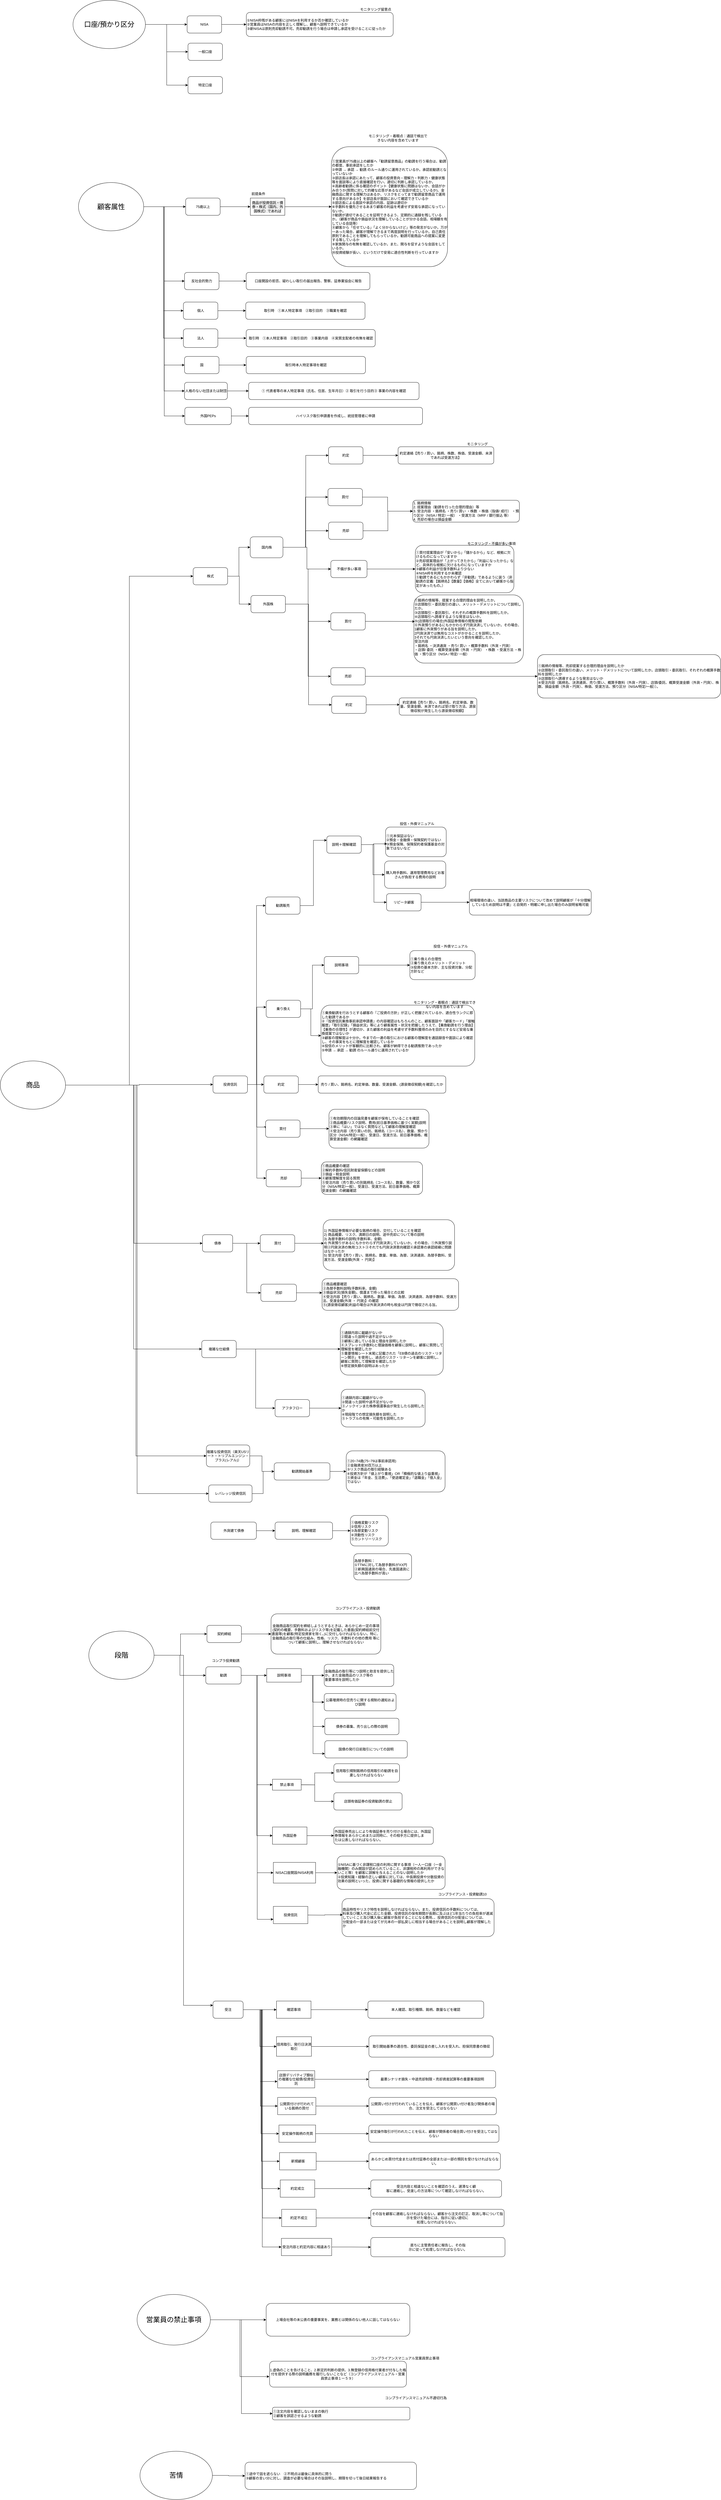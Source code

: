<mxfile border="50" scale="3" compressed="false" locked="false" version="28.2.7">
  <diagram name="Blank" id="YmL12bMKpDGza6XwsDPr">
    <mxGraphModel dx="1840" dy="4398" grid="0" gridSize="10" guides="1" tooltips="1" connect="1" arrows="1" fold="1" page="0" pageScale="1" pageWidth="827" pageHeight="1169" background="none" math="1" shadow="0">
      <root>
        <mxCell id="X5NqExCQtvZxIxQ7pmgY-0" />
        <mxCell id="1" parent="X5NqExCQtvZxIxQ7pmgY-0" />
        <mxCell id="eBsOsrl3Z8P0XOdV9Z9q-5" value="" style="edgeStyle=orthogonalEdgeStyle;rounded=0;orthogonalLoop=1;jettySize=auto;html=1;" parent="1" source="eBsOsrl3Z8P0XOdV9Z9q-2" target="eBsOsrl3Z8P0XOdV9Z9q-4" edge="1">
          <mxGeometry relative="1" as="geometry" />
        </mxCell>
        <mxCell id="eBsOsrl3Z8P0XOdV9Z9q-12" style="edgeStyle=orthogonalEdgeStyle;rounded=0;orthogonalLoop=1;jettySize=auto;html=1;exitX=1;exitY=0.5;exitDx=0;exitDy=0;entryX=0;entryY=0.5;entryDx=0;entryDy=0;" parent="1" source="eBsOsrl3Z8P0XOdV9Z9q-2" target="eBsOsrl3Z8P0XOdV9Z9q-6" edge="1">
          <mxGeometry relative="1" as="geometry">
            <Array as="points">
              <mxPoint x="534" y="217" />
              <mxPoint x="534" y="365" />
              <mxPoint x="565" y="365" />
            </Array>
          </mxGeometry>
        </mxCell>
        <mxCell id="eBsOsrl3Z8P0XOdV9Z9q-14" style="edgeStyle=orthogonalEdgeStyle;rounded=0;orthogonalLoop=1;jettySize=auto;html=1;entryX=0;entryY=0.5;entryDx=0;entryDy=0;" parent="1" source="eBsOsrl3Z8P0XOdV9Z9q-2" target="eBsOsrl3Z8P0XOdV9Z9q-13" edge="1">
          <mxGeometry relative="1" as="geometry" />
        </mxCell>
        <mxCell id="O8i8FWwVBfRqjhGPgMtq-18" style="edgeStyle=orthogonalEdgeStyle;rounded=0;orthogonalLoop=1;jettySize=auto;html=1;entryX=0;entryY=0.5;entryDx=0;entryDy=0;" edge="1" parent="1" source="eBsOsrl3Z8P0XOdV9Z9q-2" target="O8i8FWwVBfRqjhGPgMtq-13">
          <mxGeometry relative="1" as="geometry" />
        </mxCell>
        <mxCell id="eBsOsrl3Z8P0XOdV9Z9q-2" value="投資信託" style="rounded=1;whiteSpace=wrap;html=1;" parent="1" vertex="1">
          <mxGeometry x="382" y="187" width="120" height="60" as="geometry" />
        </mxCell>
        <mxCell id="eBsOsrl3Z8P0XOdV9Z9q-9" value="" style="edgeStyle=orthogonalEdgeStyle;rounded=0;orthogonalLoop=1;jettySize=auto;html=1;" parent="1" source="eBsOsrl3Z8P0XOdV9Z9q-4" target="eBsOsrl3Z8P0XOdV9Z9q-8" edge="1">
          <mxGeometry relative="1" as="geometry" />
        </mxCell>
        <mxCell id="eBsOsrl3Z8P0XOdV9Z9q-4" value="約定" style="rounded=1;whiteSpace=wrap;html=1;" parent="1" vertex="1">
          <mxGeometry x="559" y="187" width="120" height="60" as="geometry" />
        </mxCell>
        <mxCell id="eBsOsrl3Z8P0XOdV9Z9q-11" style="edgeStyle=orthogonalEdgeStyle;rounded=0;orthogonalLoop=1;jettySize=auto;html=1;entryX=0;entryY=0.5;entryDx=0;entryDy=0;" parent="1" source="eBsOsrl3Z8P0XOdV9Z9q-6" target="eBsOsrl3Z8P0XOdV9Z9q-10" edge="1">
          <mxGeometry relative="1" as="geometry" />
        </mxCell>
        <mxCell id="eBsOsrl3Z8P0XOdV9Z9q-6" value="買付" style="rounded=1;whiteSpace=wrap;html=1;" parent="1" vertex="1">
          <mxGeometry x="565" y="340.5" width="120" height="60" as="geometry" />
        </mxCell>
        <mxCell id="eBsOsrl3Z8P0XOdV9Z9q-8" value="売り / 買い、銘柄名、約定単価、数量、受渡金額、(源泉徴収税額)を確認したか" style="rounded=1;whiteSpace=wrap;html=1;" parent="1" vertex="1">
          <mxGeometry x="748" y="187" width="444" height="60" as="geometry" />
        </mxCell>
        <mxCell id="eBsOsrl3Z8P0XOdV9Z9q-10" value="①有効期限内の目論見書を顧客が保有していることを確認&lt;div&gt;②商品概要/リスク説明、費用(前日基準価格に基づく実額)説明&lt;/div&gt;&lt;div&gt;&lt;span style=&quot;background-color: transparent; color: light-dark(rgb(0, 0, 0), rgb(255, 255, 255));&quot;&gt;③単に「はい」ではなく質問などして顧客の理解度確認&lt;/span&gt;&lt;/div&gt;&lt;div&gt;④受注内容（売り買いの別、銘柄名（コース名）、数量、預かり区分（NISA/特定/一般）、受渡日、受渡方法、前日基準価格、概算受渡金額）の網羅確認&lt;/div&gt;" style="rounded=1;whiteSpace=wrap;html=1;align=left;" parent="1" vertex="1">
          <mxGeometry x="785.5" y="303" width="348" height="135" as="geometry" />
        </mxCell>
        <mxCell id="eBsOsrl3Z8P0XOdV9Z9q-16" value="" style="edgeStyle=orthogonalEdgeStyle;rounded=0;orthogonalLoop=1;jettySize=auto;html=1;" parent="1" source="eBsOsrl3Z8P0XOdV9Z9q-13" target="eBsOsrl3Z8P0XOdV9Z9q-15" edge="1">
          <mxGeometry relative="1" as="geometry" />
        </mxCell>
        <mxCell id="eBsOsrl3Z8P0XOdV9Z9q-13" value="売却" style="rounded=1;whiteSpace=wrap;html=1;" parent="1" vertex="1">
          <mxGeometry x="567" y="512.5" width="122" height="60" as="geometry" />
        </mxCell>
        <mxCell id="eBsOsrl3Z8P0XOdV9Z9q-15" value="①商品概要の確認&lt;br&gt;②解約手数料/信託財産留保額などの説明&lt;br&gt;③損益・税金説明&lt;div&gt;④顧客理解度を図る質問&lt;div&gt;⑤受注内容（売り買いの別&lt;span style=&quot;background-color: transparent; color: light-dark(rgb(0, 0, 0), rgb(255, 255, 255));&quot;&gt;銘柄名（コース名）、数量、預かり区分（NISA/特定/一般）、受渡日、受渡方法、前日基準価格、概算受渡金額）の網羅確認&lt;/span&gt;&lt;/div&gt;&lt;/div&gt;" style="rounded=1;whiteSpace=wrap;html=1;align=left;" parent="1" vertex="1">
          <mxGeometry x="759" y="486" width="352" height="113" as="geometry" />
        </mxCell>
        <mxCell id="eBsOsrl3Z8P0XOdV9Z9q-21" value="" style="edgeStyle=orthogonalEdgeStyle;rounded=0;orthogonalLoop=1;jettySize=auto;html=1;" parent="1" source="eBsOsrl3Z8P0XOdV9Z9q-17" target="eBsOsrl3Z8P0XOdV9Z9q-18" edge="1">
          <mxGeometry relative="1" as="geometry" />
        </mxCell>
        <mxCell id="eBsOsrl3Z8P0XOdV9Z9q-25" style="edgeStyle=orthogonalEdgeStyle;rounded=0;orthogonalLoop=1;jettySize=auto;html=1;entryX=0;entryY=0.5;entryDx=0;entryDy=0;" parent="1" source="eBsOsrl3Z8P0XOdV9Z9q-17" target="eBsOsrl3Z8P0XOdV9Z9q-19" edge="1">
          <mxGeometry relative="1" as="geometry" />
        </mxCell>
        <mxCell id="eBsOsrl3Z8P0XOdV9Z9q-17" value="債券" style="rounded=1;whiteSpace=wrap;html=1;" parent="1" vertex="1">
          <mxGeometry x="345.5" y="739" width="105" height="60" as="geometry" />
        </mxCell>
        <mxCell id="eBsOsrl3Z8P0XOdV9Z9q-22" style="edgeStyle=orthogonalEdgeStyle;rounded=0;orthogonalLoop=1;jettySize=auto;html=1;entryX=0;entryY=0.5;entryDx=0;entryDy=0;" parent="1" source="eBsOsrl3Z8P0XOdV9Z9q-18" edge="1">
          <mxGeometry relative="1" as="geometry">
            <mxPoint x="767.5" y="769" as="targetPoint" />
          </mxGeometry>
        </mxCell>
        <mxCell id="eBsOsrl3Z8P0XOdV9Z9q-18" value="買付" style="rounded=1;whiteSpace=wrap;html=1;" parent="1" vertex="1">
          <mxGeometry x="546.5" y="739" width="120" height="60" as="geometry" />
        </mxCell>
        <mxCell id="eBsOsrl3Z8P0XOdV9Z9q-24" value="" style="edgeStyle=orthogonalEdgeStyle;rounded=0;orthogonalLoop=1;jettySize=auto;html=1;" parent="1" source="eBsOsrl3Z8P0XOdV9Z9q-19" edge="1">
          <mxGeometry relative="1" as="geometry">
            <mxPoint x="761.5" y="941" as="targetPoint" />
          </mxGeometry>
        </mxCell>
        <mxCell id="eBsOsrl3Z8P0XOdV9Z9q-19" value="売却" style="rounded=1;whiteSpace=wrap;html=1;" parent="1" vertex="1">
          <mxGeometry x="548.5" y="911" width="124" height="60" as="geometry" />
        </mxCell>
        <mxCell id="eBsOsrl3Z8P0XOdV9Z9q-20" value="1) 外国証券情報が必要な銘柄の場合、交付していることを確認&lt;div&gt;2) 商品概要、リスク、満期日の説明、途中売却について等の説明&lt;/div&gt;&lt;div&gt;3) 為替手数料の説明(手数料率、金額)&lt;/div&gt;&lt;div&gt;4) 外貨預りがあるにもかかわらず円貨決済していないか。その場合、①外貨預り説明②円貨決済の無用コスト③それでも円貨決済意向確認④承認車の承認経緯に問題はなかったか&lt;/div&gt;&lt;div&gt;5) 受注内容【売り / 買い、銘柄名、数量、単価、為替、決済通貨、為替手数料、受渡方法、受渡金額(外貨 ・ 円貨)】&lt;/div&gt;" style="rounded=1;whiteSpace=wrap;html=1;align=left;" parent="1" vertex="1">
          <mxGeometry x="765.5" y="687" width="457" height="176" as="geometry" />
        </mxCell>
        <mxCell id="eBsOsrl3Z8P0XOdV9Z9q-23" value="①商品概要確認&lt;div&gt;②為替手数料説明(手数料率、金額)&lt;/div&gt;&lt;div&gt;③損益状況(損失金額)、償還まで持った場合との比較&lt;/div&gt;&lt;div&gt;④受注内容【売り / 買い、銘柄名、数量、単価、為替、決済通貨、為替手数料、受渡方法、受渡金額(外貨 ・ 円貨)】の確認&lt;/div&gt;&lt;div&gt;⑤(源泉徴収顧客)利益の場合は外貨決済の時も税金は円貨で徴収される旨。&lt;/div&gt;" style="rounded=1;whiteSpace=wrap;html=1;align=left;" parent="1" vertex="1">
          <mxGeometry x="761.5" y="892" width="475" height="110" as="geometry" />
        </mxCell>
        <mxCell id="eBsOsrl3Z8P0XOdV9Z9q-36" value="" style="edgeStyle=orthogonalEdgeStyle;rounded=0;orthogonalLoop=1;jettySize=auto;html=1;" parent="1" source="eBsOsrl3Z8P0XOdV9Z9q-29" target="eBsOsrl3Z8P0XOdV9Z9q-34" edge="1">
          <mxGeometry relative="1" as="geometry" />
        </mxCell>
        <mxCell id="O8i8FWwVBfRqjhGPgMtq-38" style="edgeStyle=orthogonalEdgeStyle;rounded=0;orthogonalLoop=1;jettySize=auto;html=1;entryX=0;entryY=0.5;entryDx=0;entryDy=0;" edge="1" parent="1" source="eBsOsrl3Z8P0XOdV9Z9q-29" target="O8i8FWwVBfRqjhGPgMtq-37">
          <mxGeometry relative="1" as="geometry" />
        </mxCell>
        <mxCell id="eBsOsrl3Z8P0XOdV9Z9q-29" value="乗り換え" style="rounded=1;whiteSpace=wrap;html=1;" parent="1" vertex="1">
          <mxGeometry x="567" y="-76" width="120" height="60" as="geometry" />
        </mxCell>
        <mxCell id="eBsOsrl3Z8P0XOdV9Z9q-34" value="①乗換勧誘を行おうとする顧客の『ご投資の方針』が正しく把握されているか、適合性ランクに即した勧誘であるか&lt;br&gt;②『投資信託乗換事前承認申請書』の内容確認はもちろんのこと、顧客面談や「顧客カード」「接触履歴」「取引記録」「損益状況」等により顧客属性・状況を把握したうえで、【乗換勧誘を行う理由】【乗換の合理性】が適切か、また顧客の利益を考慮せず手数料獲得のみを目的とするなど安易な乗換提案ではないか&lt;br&gt;③顧客の理解度は十分か。今までの一連の取引における顧客の理解度を通話録音や面談により確認し、その事実をもとに理解度を確認しているか&lt;br&gt;④投信のメリットが客観的に比較され、顧客が納得できる勧誘態勢であったか&lt;br&gt;⑤申請 → 承認 → 勧誘 のルール通りに運用されているか&lt;br&gt;&lt;br&gt;&lt;div&gt;&lt;br&gt;&lt;/div&gt;" style="rounded=1;whiteSpace=wrap;html=1;align=left;" parent="1" vertex="1">
          <mxGeometry x="757.75" y="-59" width="535" height="212" as="geometry" />
        </mxCell>
        <mxCell id="eBsOsrl3Z8P0XOdV9Z9q-37" style="edgeStyle=orthogonalEdgeStyle;rounded=0;orthogonalLoop=1;jettySize=auto;html=1;entryX=0;entryY=0.4;entryDx=0;entryDy=0;entryPerimeter=0;" parent="1" source="eBsOsrl3Z8P0XOdV9Z9q-2" target="eBsOsrl3Z8P0XOdV9Z9q-29" edge="1">
          <mxGeometry relative="1" as="geometry" />
        </mxCell>
        <mxCell id="eBsOsrl3Z8P0XOdV9Z9q-38" value="モニタリング・着眼点：通話で検出できない内容を含めています" style="text;html=1;whiteSpace=wrap;strokeColor=none;fillColor=none;align=center;verticalAlign=middle;rounded=0;" parent="1" vertex="1">
          <mxGeometry x="1076" y="-76" width="224" height="30" as="geometry" />
        </mxCell>
        <mxCell id="eBsOsrl3Z8P0XOdV9Z9q-41" style="edgeStyle=orthogonalEdgeStyle;rounded=0;orthogonalLoop=1;jettySize=auto;html=1;entryX=0;entryY=0.5;entryDx=0;entryDy=0;" parent="1" source="eBsOsrl3Z8P0XOdV9Z9q-40" target="eBsOsrl3Z8P0XOdV9Z9q-17" edge="1">
          <mxGeometry relative="1" as="geometry">
            <mxPoint x="345" y="626.889" as="targetPoint" />
          </mxGeometry>
        </mxCell>
        <mxCell id="eBsOsrl3Z8P0XOdV9Z9q-72" style="edgeStyle=orthogonalEdgeStyle;rounded=0;orthogonalLoop=1;jettySize=auto;html=1;" parent="1" source="eBsOsrl3Z8P0XOdV9Z9q-40" target="eBsOsrl3Z8P0XOdV9Z9q-2" edge="1">
          <mxGeometry relative="1" as="geometry" />
        </mxCell>
        <mxCell id="eBsOsrl3Z8P0XOdV9Z9q-95" style="edgeStyle=orthogonalEdgeStyle;rounded=0;orthogonalLoop=1;jettySize=auto;html=1;entryX=0;entryY=0.5;entryDx=0;entryDy=0;" parent="1" source="eBsOsrl3Z8P0XOdV9Z9q-40" target="eBsOsrl3Z8P0XOdV9Z9q-73" edge="1">
          <mxGeometry relative="1" as="geometry" />
        </mxCell>
        <mxCell id="eBsOsrl3Z8P0XOdV9Z9q-143" style="edgeStyle=orthogonalEdgeStyle;rounded=0;orthogonalLoop=1;jettySize=auto;html=1;entryX=0;entryY=0.5;entryDx=0;entryDy=0;" parent="1" source="eBsOsrl3Z8P0XOdV9Z9q-40" target="eBsOsrl3Z8P0XOdV9Z9q-135" edge="1">
          <mxGeometry relative="1" as="geometry" />
        </mxCell>
        <mxCell id="O8i8FWwVBfRqjhGPgMtq-40" style="edgeStyle=orthogonalEdgeStyle;rounded=0;orthogonalLoop=1;jettySize=auto;html=1;entryX=0;entryY=0.5;entryDx=0;entryDy=0;" edge="1" parent="1" source="eBsOsrl3Z8P0XOdV9Z9q-40" target="O8i8FWwVBfRqjhGPgMtq-27">
          <mxGeometry relative="1" as="geometry" />
        </mxCell>
        <mxCell id="O8i8FWwVBfRqjhGPgMtq-41" style="edgeStyle=orthogonalEdgeStyle;rounded=0;orthogonalLoop=1;jettySize=auto;html=1;entryX=0;entryY=0.5;entryDx=0;entryDy=0;" edge="1" parent="1" source="eBsOsrl3Z8P0XOdV9Z9q-40" target="O8i8FWwVBfRqjhGPgMtq-28">
          <mxGeometry relative="1" as="geometry" />
        </mxCell>
        <mxCell id="eBsOsrl3Z8P0XOdV9Z9q-40" value="&lt;font style=&quot;font-size: 24px;&quot;&gt;商品&lt;/font&gt;" style="ellipse;whiteSpace=wrap;html=1;" parent="1" vertex="1">
          <mxGeometry x="-358" y="135" width="227" height="168" as="geometry" />
        </mxCell>
        <mxCell id="eBsOsrl3Z8P0XOdV9Z9q-44" style="edgeStyle=orthogonalEdgeStyle;rounded=0;orthogonalLoop=1;jettySize=auto;html=1;entryX=0;entryY=0.5;entryDx=0;entryDy=0;" parent="1" source="eBsOsrl3Z8P0XOdV9Z9q-42" target="eBsOsrl3Z8P0XOdV9Z9q-43" edge="1">
          <mxGeometry relative="1" as="geometry" />
        </mxCell>
        <mxCell id="8ZxxIsqje5gLM1Umy3hb-56" style="edgeStyle=orthogonalEdgeStyle;rounded=0;orthogonalLoop=1;jettySize=auto;html=1;entryX=0;entryY=0.5;entryDx=0;entryDy=0;" parent="1" source="eBsOsrl3Z8P0XOdV9Z9q-42" target="eBsOsrl3Z8P0XOdV9Z9q-210" edge="1">
          <mxGeometry relative="1" as="geometry" />
        </mxCell>
        <mxCell id="8ZxxIsqje5gLM1Umy3hb-57" style="edgeStyle=orthogonalEdgeStyle;rounded=0;orthogonalLoop=1;jettySize=auto;html=1;entryX=0;entryY=0.5;entryDx=0;entryDy=0;" parent="1" source="eBsOsrl3Z8P0XOdV9Z9q-42" target="eBsOsrl3Z8P0XOdV9Z9q-211" edge="1">
          <mxGeometry relative="1" as="geometry" />
        </mxCell>
        <mxCell id="8ZxxIsqje5gLM1Umy3hb-58" style="edgeStyle=orthogonalEdgeStyle;rounded=0;orthogonalLoop=1;jettySize=auto;html=1;entryX=0;entryY=0.5;entryDx=0;entryDy=0;" parent="1" source="eBsOsrl3Z8P0XOdV9Z9q-42" target="8ZxxIsqje5gLM1Umy3hb-39" edge="1">
          <mxGeometry relative="1" as="geometry" />
        </mxCell>
        <mxCell id="8ZxxIsqje5gLM1Umy3hb-59" style="edgeStyle=orthogonalEdgeStyle;rounded=0;orthogonalLoop=1;jettySize=auto;html=1;entryX=0;entryY=0.5;entryDx=0;entryDy=0;" parent="1" source="eBsOsrl3Z8P0XOdV9Z9q-42" target="8ZxxIsqje5gLM1Umy3hb-44" edge="1">
          <mxGeometry relative="1" as="geometry" />
        </mxCell>
        <mxCell id="8ZxxIsqje5gLM1Umy3hb-60" style="edgeStyle=orthogonalEdgeStyle;rounded=0;orthogonalLoop=1;jettySize=auto;html=1;entryX=0;entryY=0.5;entryDx=0;entryDy=0;" parent="1" source="eBsOsrl3Z8P0XOdV9Z9q-42" target="8ZxxIsqje5gLM1Umy3hb-46" edge="1">
          <mxGeometry relative="1" as="geometry" />
        </mxCell>
        <mxCell id="8ZxxIsqje5gLM1Umy3hb-61" style="edgeStyle=orthogonalEdgeStyle;rounded=0;orthogonalLoop=1;jettySize=auto;html=1;entryX=0;entryY=0.5;entryDx=0;entryDy=0;" parent="1" source="eBsOsrl3Z8P0XOdV9Z9q-42" target="8ZxxIsqje5gLM1Umy3hb-52" edge="1">
          <mxGeometry relative="1" as="geometry" />
        </mxCell>
        <mxCell id="eBsOsrl3Z8P0XOdV9Z9q-42" value="&lt;font style=&quot;font-size: 24px;&quot;&gt;顧客属性&lt;/font&gt;" style="ellipse;whiteSpace=wrap;html=1;" parent="1" vertex="1">
          <mxGeometry x="-86" y="-2918.5" width="227" height="168" as="geometry" />
        </mxCell>
        <mxCell id="eBsOsrl3Z8P0XOdV9Z9q-102" style="edgeStyle=orthogonalEdgeStyle;rounded=0;orthogonalLoop=1;jettySize=auto;html=1;entryX=0;entryY=0.5;entryDx=0;entryDy=0;" parent="1" source="eBsOsrl3Z8P0XOdV9Z9q-43" target="eBsOsrl3Z8P0XOdV9Z9q-99" edge="1">
          <mxGeometry relative="1" as="geometry" />
        </mxCell>
        <mxCell id="eBsOsrl3Z8P0XOdV9Z9q-43" value="75歳以上" style="rounded=1;whiteSpace=wrap;html=1;" parent="1" vertex="1">
          <mxGeometry x="287" y="-2864.5" width="120" height="60" as="geometry" />
        </mxCell>
        <mxCell id="eBsOsrl3Z8P0XOdV9Z9q-45" value="①営業員が75歳以上の顧客へ「勧誘留意商品」の勧誘を行う場合は、勧誘の都度、事前承認をしたか&lt;br&gt;②申請 → 承認 → 勧誘 のルール通りに運用されているか。承認前勧誘となっていないか&lt;br&gt;③部店長は承認にあたって、顧客の投資意向・理解力・判断力・健康状態等を面談等により直接確認を行い、適切に判断し承認しているか。&lt;br&gt;④高齢者勧誘に係る確認のポイント【健康状態に問題はないか、会話がかみ合うか(質問に対して的確な応答があるなど会話が成立しているか)、金融商品に関する理解力はあるか、リスクをとってまで勧誘留意商品で運用する意向があるか】を部店長が面談において確認できているか&lt;br&gt;⑤部店長による面談や承認の内容、証跡は適切か&lt;br&gt;⑥手数料を優先させるあまり顧客の利益を考慮せず安易な承認になっていないか。&lt;br&gt;⑦勧誘が適切であることを証明できるよう、定期的に通録を残しているか。（顧客が商品や損益状況を理解していることが分かる会話、相場観を有している会話等）&lt;br&gt;⑧顧客から「任せている」「よく分からないけど」等の発言がないか。万が一あった場合、顧客が理解できるまで再度説明を行っているか。自己責任原則であることを理解してもらっているか。勧誘可能商品への提案に変更する等しているか&lt;br&gt;⑨家族関与の有無を確認しているか。また、関与を促すような会話をしているか。&lt;div&gt;⑩投資経験が長い、というだけで安易に適合性判断を行っていますか&lt;/div&gt;" style="rounded=1;whiteSpace=wrap;html=1;align=left;" parent="1" vertex="1">
          <mxGeometry x="794" y="-3043" width="404" height="417" as="geometry" />
        </mxCell>
        <mxCell id="eBsOsrl3Z8P0XOdV9Z9q-46" value="モニタリング・着眼点：通話で検出できない内容を含めています" style="text;html=1;whiteSpace=wrap;strokeColor=none;fillColor=none;align=center;verticalAlign=middle;rounded=0;" parent="1" vertex="1">
          <mxGeometry x="920" y="-3088" width="210.5" height="30" as="geometry" />
        </mxCell>
        <mxCell id="eBsOsrl3Z8P0XOdV9Z9q-56" style="edgeStyle=orthogonalEdgeStyle;rounded=0;orthogonalLoop=1;jettySize=auto;html=1;entryX=0;entryY=0.5;entryDx=0;entryDy=0;" parent="1" source="eBsOsrl3Z8P0XOdV9Z9q-48" target="eBsOsrl3Z8P0XOdV9Z9q-49" edge="1">
          <mxGeometry relative="1" as="geometry" />
        </mxCell>
        <mxCell id="eBsOsrl3Z8P0XOdV9Z9q-70" style="edgeStyle=orthogonalEdgeStyle;rounded=0;orthogonalLoop=1;jettySize=auto;html=1;entryX=0;entryY=0.5;entryDx=0;entryDy=0;" parent="1" source="eBsOsrl3Z8P0XOdV9Z9q-48" target="eBsOsrl3Z8P0XOdV9Z9q-50" edge="1">
          <mxGeometry relative="1" as="geometry" />
        </mxCell>
        <mxCell id="eBsOsrl3Z8P0XOdV9Z9q-71" style="edgeStyle=orthogonalEdgeStyle;rounded=0;orthogonalLoop=1;jettySize=auto;html=1;entryX=0;entryY=0.5;entryDx=0;entryDy=0;" parent="1" source="eBsOsrl3Z8P0XOdV9Z9q-48" target="eBsOsrl3Z8P0XOdV9Z9q-57" edge="1">
          <mxGeometry relative="1" as="geometry" />
        </mxCell>
        <mxCell id="eBsOsrl3Z8P0XOdV9Z9q-48" value="&lt;span style=&quot;font-size: 24px;&quot;&gt;口座/預かり区分&lt;/span&gt;" style="ellipse;whiteSpace=wrap;html=1;" parent="1" vertex="1">
          <mxGeometry x="-105" y="-3552" width="252" height="168" as="geometry" />
        </mxCell>
        <mxCell id="eBsOsrl3Z8P0XOdV9Z9q-55" value="" style="edgeStyle=orthogonalEdgeStyle;rounded=0;orthogonalLoop=1;jettySize=auto;html=1;" parent="1" source="eBsOsrl3Z8P0XOdV9Z9q-49" target="eBsOsrl3Z8P0XOdV9Z9q-54" edge="1">
          <mxGeometry relative="1" as="geometry" />
        </mxCell>
        <mxCell id="eBsOsrl3Z8P0XOdV9Z9q-49" value="NISA" style="rounded=1;whiteSpace=wrap;html=1;" parent="1" vertex="1">
          <mxGeometry x="292" y="-3498" width="120" height="60" as="geometry" />
        </mxCell>
        <mxCell id="eBsOsrl3Z8P0XOdV9Z9q-50" value="一般口座" style="rounded=1;whiteSpace=wrap;html=1;" parent="1" vertex="1">
          <mxGeometry x="295" y="-3403" width="120" height="60" as="geometry" />
        </mxCell>
        <mxCell id="eBsOsrl3Z8P0XOdV9Z9q-54" value="①NISA枠残がある顧客にはNISAを利用するか否か確認しているか&lt;br&gt;②営業員はNISAの内容を正しく理解し、顧客へ説明できているか&lt;br&gt;③新NISAは原則売却勧誘不可。売却勧誘を行う場合は申請し承認を受けることに従ったか" style="rounded=1;whiteSpace=wrap;html=1;align=left;" parent="1" vertex="1">
          <mxGeometry x="498" y="-3510" width="511" height="84" as="geometry" />
        </mxCell>
        <mxCell id="eBsOsrl3Z8P0XOdV9Z9q-57" value="特定口座" style="rounded=1;whiteSpace=wrap;html=1;" parent="1" vertex="1">
          <mxGeometry x="295" y="-3287" width="120" height="60" as="geometry" />
        </mxCell>
        <mxCell id="eBsOsrl3Z8P0XOdV9Z9q-60" value="モニタリング留意点" style="text;html=1;whiteSpace=wrap;strokeColor=none;fillColor=none;align=center;verticalAlign=middle;rounded=0;" parent="1" vertex="1">
          <mxGeometry x="893" y="-3535" width="110" height="30" as="geometry" />
        </mxCell>
        <mxCell id="8ZxxIsqje5gLM1Umy3hb-70" style="edgeStyle=orthogonalEdgeStyle;rounded=0;orthogonalLoop=1;jettySize=auto;html=1;" parent="1" source="eBsOsrl3Z8P0XOdV9Z9q-66" target="8ZxxIsqje5gLM1Umy3hb-68" edge="1">
          <mxGeometry relative="1" as="geometry" />
        </mxCell>
        <mxCell id="O8i8FWwVBfRqjhGPgMtq-6" style="edgeStyle=orthogonalEdgeStyle;rounded=0;orthogonalLoop=1;jettySize=auto;html=1;entryX=0;entryY=0.5;entryDx=0;entryDy=0;" edge="1" parent="1" source="eBsOsrl3Z8P0XOdV9Z9q-66" target="eBsOsrl3Z8P0XOdV9Z9q-90">
          <mxGeometry relative="1" as="geometry" />
        </mxCell>
        <mxCell id="eBsOsrl3Z8P0XOdV9Z9q-66" value="&lt;font style=&quot;font-size: 24px;&quot;&gt;営業員の禁止事項&lt;/font&gt;" style="ellipse;whiteSpace=wrap;html=1;" parent="1" vertex="1">
          <mxGeometry x="118" y="4423" width="255" height="176" as="geometry" />
        </mxCell>
        <mxCell id="eBsOsrl3Z8P0XOdV9Z9q-79" style="edgeStyle=orthogonalEdgeStyle;rounded=0;orthogonalLoop=1;jettySize=auto;html=1;entryX=0;entryY=0.5;entryDx=0;entryDy=0;" parent="1" source="eBsOsrl3Z8P0XOdV9Z9q-73" target="eBsOsrl3Z8P0XOdV9Z9q-74" edge="1">
          <mxGeometry relative="1" as="geometry" />
        </mxCell>
        <mxCell id="eBsOsrl3Z8P0XOdV9Z9q-80" style="edgeStyle=orthogonalEdgeStyle;rounded=0;orthogonalLoop=1;jettySize=auto;html=1;entryX=0;entryY=0.5;entryDx=0;entryDy=0;" parent="1" source="eBsOsrl3Z8P0XOdV9Z9q-73" target="eBsOsrl3Z8P0XOdV9Z9q-75" edge="1">
          <mxGeometry relative="1" as="geometry" />
        </mxCell>
        <mxCell id="eBsOsrl3Z8P0XOdV9Z9q-73" value="株式" style="rounded=1;whiteSpace=wrap;html=1;" parent="1" vertex="1">
          <mxGeometry x="313" y="-1580" width="120" height="60" as="geometry" />
        </mxCell>
        <mxCell id="eBsOsrl3Z8P0XOdV9Z9q-86" style="edgeStyle=orthogonalEdgeStyle;rounded=0;orthogonalLoop=1;jettySize=auto;html=1;entryX=0;entryY=0.5;entryDx=0;entryDy=0;" parent="1" source="eBsOsrl3Z8P0XOdV9Z9q-74" target="eBsOsrl3Z8P0XOdV9Z9q-85" edge="1">
          <mxGeometry relative="1" as="geometry" />
        </mxCell>
        <mxCell id="eBsOsrl3Z8P0XOdV9Z9q-107" style="edgeStyle=orthogonalEdgeStyle;rounded=0;orthogonalLoop=1;jettySize=auto;html=1;entryX=0;entryY=0.5;entryDx=0;entryDy=0;" parent="1" source="eBsOsrl3Z8P0XOdV9Z9q-74" target="eBsOsrl3Z8P0XOdV9Z9q-104" edge="1">
          <mxGeometry relative="1" as="geometry" />
        </mxCell>
        <mxCell id="eBsOsrl3Z8P0XOdV9Z9q-109" style="edgeStyle=orthogonalEdgeStyle;rounded=0;orthogonalLoop=1;jettySize=auto;html=1;entryX=0;entryY=0.5;entryDx=0;entryDy=0;" parent="1" source="eBsOsrl3Z8P0XOdV9Z9q-74" target="eBsOsrl3Z8P0XOdV9Z9q-103" edge="1">
          <mxGeometry relative="1" as="geometry" />
        </mxCell>
        <mxCell id="eBsOsrl3Z8P0XOdV9Z9q-113" style="edgeStyle=orthogonalEdgeStyle;rounded=0;orthogonalLoop=1;jettySize=auto;html=1;entryX=0;entryY=0.5;entryDx=0;entryDy=0;" parent="1" source="eBsOsrl3Z8P0XOdV9Z9q-74" target="eBsOsrl3Z8P0XOdV9Z9q-105" edge="1">
          <mxGeometry relative="1" as="geometry" />
        </mxCell>
        <mxCell id="eBsOsrl3Z8P0XOdV9Z9q-74" value="国内株" style="rounded=1;whiteSpace=wrap;html=1;" parent="1" vertex="1">
          <mxGeometry x="511.5" y="-1687" width="114" height="73" as="geometry" />
        </mxCell>
        <mxCell id="eBsOsrl3Z8P0XOdV9Z9q-87" style="edgeStyle=orthogonalEdgeStyle;rounded=0;orthogonalLoop=1;jettySize=auto;html=1;entryX=0;entryY=0.5;entryDx=0;entryDy=0;" parent="1" source="eBsOsrl3Z8P0XOdV9Z9q-75" target="eBsOsrl3Z8P0XOdV9Z9q-85" edge="1">
          <mxGeometry relative="1" as="geometry" />
        </mxCell>
        <mxCell id="eBsOsrl3Z8P0XOdV9Z9q-120" style="edgeStyle=orthogonalEdgeStyle;rounded=0;orthogonalLoop=1;jettySize=auto;html=1;" parent="1" source="eBsOsrl3Z8P0XOdV9Z9q-75" target="eBsOsrl3Z8P0XOdV9Z9q-118" edge="1">
          <mxGeometry relative="1" as="geometry" />
        </mxCell>
        <mxCell id="eBsOsrl3Z8P0XOdV9Z9q-121" style="edgeStyle=orthogonalEdgeStyle;rounded=0;orthogonalLoop=1;jettySize=auto;html=1;entryX=0;entryY=0.5;entryDx=0;entryDy=0;" parent="1" source="eBsOsrl3Z8P0XOdV9Z9q-75" target="eBsOsrl3Z8P0XOdV9Z9q-119" edge="1">
          <mxGeometry relative="1" as="geometry" />
        </mxCell>
        <mxCell id="eBsOsrl3Z8P0XOdV9Z9q-127" style="edgeStyle=orthogonalEdgeStyle;rounded=0;orthogonalLoop=1;jettySize=auto;html=1;entryX=0;entryY=0.5;entryDx=0;entryDy=0;" parent="1" source="eBsOsrl3Z8P0XOdV9Z9q-75" target="eBsOsrl3Z8P0XOdV9Z9q-125" edge="1">
          <mxGeometry relative="1" as="geometry" />
        </mxCell>
        <mxCell id="eBsOsrl3Z8P0XOdV9Z9q-75" value="外国株" style="rounded=1;whiteSpace=wrap;html=1;" parent="1" vertex="1">
          <mxGeometry x="514" y="-1483" width="120" height="60" as="geometry" />
        </mxCell>
        <mxCell id="eBsOsrl3Z8P0XOdV9Z9q-83" value="①買付提案理由が「安いから」「儲かるから」など、根拠に欠けるものになっていますか&lt;br&gt;②売却提案理由が「上がってきたから」「利益になったから」など、具体的な根拠に欠けるものになっていますか&lt;br&gt;③顧客の利益が往復手数料より少ない&lt;br&gt;④NISA枠を利用するか未確認&lt;br&gt;⑤勧誘であるにもかかわらず『非勧誘』であるように装う（非勧誘の定義:【銘柄名】【数量】【価格】全てにおいて顧客から指定があったもの。）" style="rounded=1;whiteSpace=wrap;html=1;align=left;" parent="1" vertex="1">
          <mxGeometry x="1086" y="-1657.5" width="343" height="165" as="geometry" />
        </mxCell>
        <mxCell id="eBsOsrl3Z8P0XOdV9Z9q-84" value="モニタリング・不備が多い事項" style="text;html=1;whiteSpace=wrap;strokeColor=none;fillColor=none;align=center;verticalAlign=middle;rounded=0;" parent="1" vertex="1">
          <mxGeometry x="1258" y="-1684" width="186" height="41" as="geometry" />
        </mxCell>
        <mxCell id="eBsOsrl3Z8P0XOdV9Z9q-117" style="edgeStyle=orthogonalEdgeStyle;rounded=0;orthogonalLoop=1;jettySize=auto;html=1;entryX=0;entryY=0.5;entryDx=0;entryDy=0;" parent="1" source="eBsOsrl3Z8P0XOdV9Z9q-85" target="eBsOsrl3Z8P0XOdV9Z9q-83" edge="1">
          <mxGeometry relative="1" as="geometry" />
        </mxCell>
        <mxCell id="eBsOsrl3Z8P0XOdV9Z9q-85" value="不備が多い事項" style="rounded=1;whiteSpace=wrap;html=1;" parent="1" vertex="1">
          <mxGeometry x="792" y="-1605" width="126" height="60" as="geometry" />
        </mxCell>
        <mxCell id="eBsOsrl3Z8P0XOdV9Z9q-89" value="1.虚偽のことを告げること、2.断定的判断の提供、3.無登録の信用格付業者が付与した格付を提供する際の説明義務を履行しないことなど（コンプライアンスマニュアル・営業員禁止事項１ー５９）" style="rounded=1;whiteSpace=wrap;html=1;" parent="1" vertex="1">
          <mxGeometry x="579" y="4655" width="476" height="90" as="geometry" />
        </mxCell>
        <mxCell id="eBsOsrl3Z8P0XOdV9Z9q-90" value="①注文内容を確認しないままの執行&lt;br&gt;②顧客を誤認させるような勧誘" style="rounded=1;whiteSpace=wrap;html=1;align=left;" parent="1" vertex="1">
          <mxGeometry x="589" y="4815" width="478" height="44" as="geometry" />
        </mxCell>
        <mxCell id="eBsOsrl3Z8P0XOdV9Z9q-101" style="edgeStyle=orthogonalEdgeStyle;rounded=0;orthogonalLoop=1;jettySize=auto;html=1;entryX=0;entryY=0.5;entryDx=0;entryDy=0;" parent="1" source="eBsOsrl3Z8P0XOdV9Z9q-99" target="eBsOsrl3Z8P0XOdV9Z9q-45" edge="1">
          <mxGeometry relative="1" as="geometry" />
        </mxCell>
        <mxCell id="eBsOsrl3Z8P0XOdV9Z9q-99" value="&lt;span style=&quot;color: rgb(0, 0, 0); font-family: Helvetica; font-size: 12px; font-style: normal; font-variant-ligatures: normal; font-variant-caps: normal; font-weight: 400; letter-spacing: normal; orphans: 2; text-align: center; text-indent: 0px; text-transform: none; widows: 2; word-spacing: 0px; -webkit-text-stroke-width: 0px; white-space: normal; background-color: rgb(236, 236, 236); text-decoration-thickness: initial; text-decoration-style: initial; text-decoration-color: initial; float: none; display: inline !important;&quot;&gt;商品が投資信託・債券・株式（国内、外国株式）であれば&lt;/span&gt;" style="whiteSpace=wrap;html=1;" parent="1" vertex="1">
          <mxGeometry x="512" y="-2864.5" width="120" height="60" as="geometry" />
        </mxCell>
        <mxCell id="eBsOsrl3Z8P0XOdV9Z9q-112" style="edgeStyle=orthogonalEdgeStyle;rounded=0;orthogonalLoop=1;jettySize=auto;html=1;entryX=0;entryY=0.5;entryDx=0;entryDy=0;" parent="1" source="eBsOsrl3Z8P0XOdV9Z9q-103" target="eBsOsrl3Z8P0XOdV9Z9q-110" edge="1">
          <mxGeometry relative="1" as="geometry" />
        </mxCell>
        <mxCell id="eBsOsrl3Z8P0XOdV9Z9q-103" value="約定" style="rounded=1;whiteSpace=wrap;html=1;" parent="1" vertex="1">
          <mxGeometry x="784" y="-2000" width="120" height="60" as="geometry" />
        </mxCell>
        <mxCell id="eBsOsrl3Z8P0XOdV9Z9q-115" style="edgeStyle=orthogonalEdgeStyle;rounded=0;orthogonalLoop=1;jettySize=auto;html=1;entryX=0;entryY=0.5;entryDx=0;entryDy=0;" parent="1" source="eBsOsrl3Z8P0XOdV9Z9q-104" target="eBsOsrl3Z8P0XOdV9Z9q-114" edge="1">
          <mxGeometry relative="1" as="geometry" />
        </mxCell>
        <mxCell id="eBsOsrl3Z8P0XOdV9Z9q-104" value="買付" style="rounded=1;whiteSpace=wrap;html=1;" parent="1" vertex="1">
          <mxGeometry x="782" y="-1855" width="120" height="60" as="geometry" />
        </mxCell>
        <mxCell id="eBsOsrl3Z8P0XOdV9Z9q-116" style="edgeStyle=orthogonalEdgeStyle;rounded=0;orthogonalLoop=1;jettySize=auto;html=1;entryX=0;entryY=0.5;entryDx=0;entryDy=0;" parent="1" source="eBsOsrl3Z8P0XOdV9Z9q-105" target="eBsOsrl3Z8P0XOdV9Z9q-114" edge="1">
          <mxGeometry relative="1" as="geometry" />
        </mxCell>
        <mxCell id="eBsOsrl3Z8P0XOdV9Z9q-105" value="売却" style="rounded=1;whiteSpace=wrap;html=1;" parent="1" vertex="1">
          <mxGeometry x="784" y="-1738" width="120" height="60" as="geometry" />
        </mxCell>
        <mxCell id="eBsOsrl3Z8P0XOdV9Z9q-108" value="前提条件" style="text;html=1;whiteSpace=wrap;strokeColor=none;fillColor=none;align=center;verticalAlign=middle;rounded=0;" parent="1" vertex="1">
          <mxGeometry x="510" y="-2894.5" width="60" height="30" as="geometry" />
        </mxCell>
        <mxCell id="eBsOsrl3Z8P0XOdV9Z9q-110" value="約定連絡【売り / 買い、銘柄、株数、株価、受渡金額、未済であれば受渡方法】" style="rounded=1;whiteSpace=wrap;html=1;" parent="1" vertex="1">
          <mxGeometry x="1026" y="-2000" width="333" height="60" as="geometry" />
        </mxCell>
        <mxCell id="eBsOsrl3Z8P0XOdV9Z9q-111" value="モニタリング" style="text;html=1;whiteSpace=wrap;strokeColor=none;fillColor=none;align=center;verticalAlign=middle;rounded=0;" parent="1" vertex="1">
          <mxGeometry x="1224" y="-2024" width="156" height="30" as="geometry" />
        </mxCell>
        <mxCell id="eBsOsrl3Z8P0XOdV9Z9q-114" value="1. 銘柄情報&lt;br&gt;2. 提案理由（勧誘を行った合理的理由）等&lt;br&gt;3. 受注内容 ・銘柄名 ・売り/ 買い ・株数 ・株価（指値/ 成行） ・預り区分（NISA / 特定/ 一般） ・受渡方法（MRF / 銀行振込 等）&lt;br&gt;4. 売却の場合は損益金額" style="rounded=1;whiteSpace=wrap;html=1;align=left;" parent="1" vertex="1">
          <mxGeometry x="1077" y="-1814" width="371" height="76" as="geometry" />
        </mxCell>
        <mxCell id="eBsOsrl3Z8P0XOdV9Z9q-118" value="買付" style="rounded=1;whiteSpace=wrap;html=1;" parent="1" vertex="1">
          <mxGeometry x="792" y="-1423" width="120" height="60" as="geometry" />
        </mxCell>
        <mxCell id="eBsOsrl3Z8P0XOdV9Z9q-134" style="edgeStyle=orthogonalEdgeStyle;rounded=0;orthogonalLoop=1;jettySize=auto;html=1;entryX=0;entryY=0.5;entryDx=0;entryDy=0;" parent="1" source="eBsOsrl3Z8P0XOdV9Z9q-119" target="eBsOsrl3Z8P0XOdV9Z9q-128" edge="1">
          <mxGeometry relative="1" as="geometry" />
        </mxCell>
        <mxCell id="eBsOsrl3Z8P0XOdV9Z9q-119" value="売却" style="rounded=1;whiteSpace=wrap;html=1;" parent="1" vertex="1">
          <mxGeometry x="792" y="-1232" width="120" height="60" as="geometry" />
        </mxCell>
        <mxCell id="eBsOsrl3Z8P0XOdV9Z9q-122" value="①銘柄の情報等、提案する合理的理由を説明したか。&lt;br&gt;②店頭取引・委託取引の違い、メリット・デメリットについて説明したか。&lt;br&gt;③店頭取引・委託取引、それぞれの概算手数料を説明したか。&lt;br&gt;④店頭取引へ誘導するような発言はないか。&lt;br&gt;⑤(店頭取引の場合)外国証券情報の閲覧依頼&lt;br&gt;⑥外貨預りがあるにもかかわらず円貨決済していないか。その場合、&lt;br&gt;1顧客に外貨預りがある旨を説明したか。&lt;br&gt;2円貨決済では無用なコストがかかることを説明したか。&lt;br&gt;3それでも円貨決済したいという意向を確認したか。&lt;br&gt;受注内容 &lt;br&gt;・銘柄名 ・決済通貨 ・売り/ 買い ・概算手数料（外貨・円貨） &lt;br&gt;・店頭/ 委託 ・概算受渡金額（外貨 ・円貨） ・株数 ・受渡方法 ・株価 ・預り区分（NISA / 特定/ 一般）&lt;br&gt;&lt;div&gt;&lt;br&gt;&lt;/div&gt;" style="rounded=1;whiteSpace=wrap;html=1;align=left;" parent="1" vertex="1">
          <mxGeometry x="1081" y="-1485" width="381" height="237" as="geometry" />
        </mxCell>
        <mxCell id="eBsOsrl3Z8P0XOdV9Z9q-123" value="約定連絡【売り/ 買い、銘柄名、約定単価、数量、受渡金額、未済であれば受け取り方法、源泉徴収税が発生したら源泉徴収税額】" style="rounded=1;whiteSpace=wrap;html=1;" parent="1" vertex="1">
          <mxGeometry x="1030" y="-1127" width="270" height="60" as="geometry" />
        </mxCell>
        <mxCell id="eBsOsrl3Z8P0XOdV9Z9q-125" value="約定" style="rounded=1;whiteSpace=wrap;html=1;" parent="1" vertex="1">
          <mxGeometry x="795" y="-1133" width="120" height="60" as="geometry" />
        </mxCell>
        <mxCell id="eBsOsrl3Z8P0XOdV9Z9q-126" style="edgeStyle=orthogonalEdgeStyle;rounded=0;orthogonalLoop=1;jettySize=auto;html=1;entryX=0.004;entryY=0.392;entryDx=0;entryDy=0;entryPerimeter=0;" parent="1" source="eBsOsrl3Z8P0XOdV9Z9q-125" target="eBsOsrl3Z8P0XOdV9Z9q-123" edge="1">
          <mxGeometry relative="1" as="geometry" />
        </mxCell>
        <mxCell id="eBsOsrl3Z8P0XOdV9Z9q-128" value="①銘柄の情報等、売却提案する合理的理由を説明したか&lt;br&gt;②店頭取引・委託取引の違い、メリット・デメリットについて説明したか。店頭取引・委託取引、それぞれの概算手数料を説明したか&lt;br&gt;③店頭取引へ誘導するような発言はないか&lt;br&gt;④受注内容（銘柄名、決済通貨、売り/買い、概算手数料（外貨・円貨）、店頭/委託、概算受渡金額（外貨・円貨）、株数、損益金額（外貨・円貨）、株価、受渡方法、預り区分（NISA/特定/一般））。" style="rounded=1;whiteSpace=wrap;html=1;align=left;" parent="1" vertex="1">
          <mxGeometry x="1511" y="-1277.5" width="637" height="151" as="geometry" />
        </mxCell>
        <mxCell id="eBsOsrl3Z8P0XOdV9Z9q-133" style="edgeStyle=orthogonalEdgeStyle;rounded=0;orthogonalLoop=1;jettySize=auto;html=1;entryX=0.008;entryY=0.39;entryDx=0;entryDy=0;entryPerimeter=0;" parent="1" source="eBsOsrl3Z8P0XOdV9Z9q-118" target="eBsOsrl3Z8P0XOdV9Z9q-122" edge="1">
          <mxGeometry relative="1" as="geometry" />
        </mxCell>
        <mxCell id="eBsOsrl3Z8P0XOdV9Z9q-139" style="edgeStyle=orthogonalEdgeStyle;rounded=0;orthogonalLoop=1;jettySize=auto;html=1;" parent="1" source="eBsOsrl3Z8P0XOdV9Z9q-135" target="eBsOsrl3Z8P0XOdV9Z9q-136" edge="1">
          <mxGeometry relative="1" as="geometry" />
        </mxCell>
        <mxCell id="eBsOsrl3Z8P0XOdV9Z9q-140" style="edgeStyle=orthogonalEdgeStyle;rounded=0;orthogonalLoop=1;jettySize=auto;html=1;entryX=0;entryY=0.5;entryDx=0;entryDy=0;" parent="1" source="eBsOsrl3Z8P0XOdV9Z9q-135" target="eBsOsrl3Z8P0XOdV9Z9q-138" edge="1">
          <mxGeometry relative="1" as="geometry" />
        </mxCell>
        <mxCell id="eBsOsrl3Z8P0XOdV9Z9q-135" value="複雑な仕組債" style="rounded=1;whiteSpace=wrap;html=1;" parent="1" vertex="1">
          <mxGeometry x="343" y="1106.5" width="120" height="60" as="geometry" />
        </mxCell>
        <mxCell id="eBsOsrl3Z8P0XOdV9Z9q-136" value="①通録内容に齟齬がないか&lt;div&gt;②間違った説明や過不足がないか&lt;/div&gt;&lt;div&gt;③顧客に適している旨と理由を説明したか&lt;/div&gt;&lt;div&gt;④スプレッド(手数料)と理論価格を顧客に説明し、顧客に質問して理解度を確認したか&lt;/div&gt;&lt;div&gt;⑤重要情報シート末尾に記載された「EB債の過去のリスク・リターン開示」を使用し、過去のリスク・リターンを顧客に説明し、顧客に質問して理解度を確認したか&lt;br&gt;⑥想定損失額の説明はあったか&lt;/div&gt;" style="rounded=1;whiteSpace=wrap;html=1;align=left;" parent="1" vertex="1">
          <mxGeometry x="825" y="1046" width="358" height="181" as="geometry" />
        </mxCell>
        <mxCell id="eBsOsrl3Z8P0XOdV9Z9q-142" value="" style="edgeStyle=orthogonalEdgeStyle;rounded=0;orthogonalLoop=1;jettySize=auto;html=1;" parent="1" source="eBsOsrl3Z8P0XOdV9Z9q-138" target="eBsOsrl3Z8P0XOdV9Z9q-141" edge="1">
          <mxGeometry relative="1" as="geometry" />
        </mxCell>
        <mxCell id="eBsOsrl3Z8P0XOdV9Z9q-138" value="アフタフロー" style="rounded=1;whiteSpace=wrap;html=1;" parent="1" vertex="1">
          <mxGeometry x="598" y="1312" width="120" height="60" as="geometry" />
        </mxCell>
        <mxCell id="eBsOsrl3Z8P0XOdV9Z9q-141" value="①通録内容に齟齬がないか&lt;br&gt;②間違った説明や過不足がないか&lt;br&gt;③ノックインまた株券償還事由が発生したら説明したか&lt;br&gt;④現段階での想定損失額を説明した&lt;br&gt;⑤トラブルの有無・可能性を説明したか" style="rounded=1;whiteSpace=wrap;html=1;align=left;" parent="1" vertex="1">
          <mxGeometry x="828" y="1276.5" width="292" height="131" as="geometry" />
        </mxCell>
        <mxCell id="O8i8FWwVBfRqjhGPgMtq-7" style="edgeStyle=orthogonalEdgeStyle;rounded=0;orthogonalLoop=1;jettySize=auto;html=1;" edge="1" parent="1" source="eBsOsrl3Z8P0XOdV9Z9q-145" target="eBsOsrl3Z8P0XOdV9Z9q-146">
          <mxGeometry relative="1" as="geometry" />
        </mxCell>
        <mxCell id="O8i8FWwVBfRqjhGPgMtq-8" style="edgeStyle=orthogonalEdgeStyle;rounded=0;orthogonalLoop=1;jettySize=auto;html=1;entryX=0;entryY=0.5;entryDx=0;entryDy=0;" edge="1" parent="1" source="eBsOsrl3Z8P0XOdV9Z9q-145" target="eBsOsrl3Z8P0XOdV9Z9q-147">
          <mxGeometry relative="1" as="geometry" />
        </mxCell>
        <mxCell id="O8i8FWwVBfRqjhGPgMtq-9" style="edgeStyle=orthogonalEdgeStyle;rounded=0;orthogonalLoop=1;jettySize=auto;html=1;entryX=0;entryY=0.25;entryDx=0;entryDy=0;" edge="1" parent="1" source="eBsOsrl3Z8P0XOdV9Z9q-145" target="eBsOsrl3Z8P0XOdV9Z9q-207">
          <mxGeometry relative="1" as="geometry" />
        </mxCell>
        <mxCell id="eBsOsrl3Z8P0XOdV9Z9q-145" value="&lt;span style=&quot;font-size: 24px;&quot;&gt;段階&lt;/span&gt;" style="ellipse;whiteSpace=wrap;html=1;" parent="1" vertex="1">
          <mxGeometry x="-50" y="2117" width="227" height="168" as="geometry" />
        </mxCell>
        <mxCell id="eBsOsrl3Z8P0XOdV9Z9q-153" style="edgeStyle=orthogonalEdgeStyle;rounded=0;orthogonalLoop=1;jettySize=auto;html=1;entryX=0;entryY=0.5;entryDx=0;entryDy=0;" parent="1" source="eBsOsrl3Z8P0XOdV9Z9q-146" target="eBsOsrl3Z8P0XOdV9Z9q-149" edge="1">
          <mxGeometry relative="1" as="geometry" />
        </mxCell>
        <mxCell id="eBsOsrl3Z8P0XOdV9Z9q-146" value="契約締結" style="rounded=1;whiteSpace=wrap;html=1;" parent="1" vertex="1">
          <mxGeometry x="361" y="2097" width="120" height="60" as="geometry" />
        </mxCell>
        <mxCell id="eBsOsrl3Z8P0XOdV9Z9q-151" style="edgeStyle=orthogonalEdgeStyle;rounded=0;orthogonalLoop=1;jettySize=auto;html=1;entryX=0;entryY=0.5;entryDx=0;entryDy=0;" parent="1" source="eBsOsrl3Z8P0XOdV9Z9q-147" target="eBsOsrl3Z8P0XOdV9Z9q-150" edge="1">
          <mxGeometry relative="1" as="geometry" />
        </mxCell>
        <mxCell id="eBsOsrl3Z8P0XOdV9Z9q-188" style="edgeStyle=orthogonalEdgeStyle;rounded=0;orthogonalLoop=1;jettySize=auto;html=1;entryX=0;entryY=0.5;entryDx=0;entryDy=0;" parent="1" source="eBsOsrl3Z8P0XOdV9Z9q-147" target="eBsOsrl3Z8P0XOdV9Z9q-187" edge="1">
          <mxGeometry relative="1" as="geometry" />
        </mxCell>
        <mxCell id="eBsOsrl3Z8P0XOdV9Z9q-193" style="edgeStyle=orthogonalEdgeStyle;rounded=0;orthogonalLoop=1;jettySize=auto;html=1;entryX=0;entryY=0.5;entryDx=0;entryDy=0;" parent="1" source="eBsOsrl3Z8P0XOdV9Z9q-147" target="eBsOsrl3Z8P0XOdV9Z9q-158" edge="1">
          <mxGeometry relative="1" as="geometry" />
        </mxCell>
        <mxCell id="eBsOsrl3Z8P0XOdV9Z9q-198" style="edgeStyle=orthogonalEdgeStyle;rounded=0;orthogonalLoop=1;jettySize=auto;html=1;entryX=0;entryY=0.5;entryDx=0;entryDy=0;" parent="1" source="eBsOsrl3Z8P0XOdV9Z9q-147" target="eBsOsrl3Z8P0XOdV9Z9q-195" edge="1">
          <mxGeometry relative="1" as="geometry" />
        </mxCell>
        <mxCell id="eBsOsrl3Z8P0XOdV9Z9q-204" style="edgeStyle=orthogonalEdgeStyle;rounded=0;orthogonalLoop=1;jettySize=auto;html=1;entryX=0;entryY=0.75;entryDx=0;entryDy=0;" parent="1" source="eBsOsrl3Z8P0XOdV9Z9q-147" target="eBsOsrl3Z8P0XOdV9Z9q-203" edge="1">
          <mxGeometry relative="1" as="geometry" />
        </mxCell>
        <mxCell id="eBsOsrl3Z8P0XOdV9Z9q-147" value="勧誘" style="rounded=1;whiteSpace=wrap;html=1;" parent="1" vertex="1">
          <mxGeometry x="357" y="2241" width="123" height="60" as="geometry" />
        </mxCell>
        <mxCell id="eBsOsrl3Z8P0XOdV9Z9q-149" value="金融商品取引契約を締結しようとするときは、あらかじめ一定の事項(契約の概要、手数料およびリスク等)を記載した書面(契約締結前交付書面等)を顧客(特定投資家を除く。)に交付しなければならない。特に、金融商品の取引等の仕組み、性格、リスク、手数料その他の費用 等について顧客に説明し、理解させなければならない" style="rounded=1;whiteSpace=wrap;html=1;" parent="1" vertex="1">
          <mxGeometry x="584" y="2057" width="382" height="140" as="geometry" />
        </mxCell>
        <mxCell id="eBsOsrl3Z8P0XOdV9Z9q-156" style="edgeStyle=orthogonalEdgeStyle;rounded=0;orthogonalLoop=1;jettySize=auto;html=1;entryX=0;entryY=0.5;entryDx=0;entryDy=0;" parent="1" source="eBsOsrl3Z8P0XOdV9Z9q-150" target="eBsOsrl3Z8P0XOdV9Z9q-152" edge="1">
          <mxGeometry relative="1" as="geometry" />
        </mxCell>
        <mxCell id="eBsOsrl3Z8P0XOdV9Z9q-161" style="edgeStyle=orthogonalEdgeStyle;rounded=0;orthogonalLoop=1;jettySize=auto;html=1;entryX=0;entryY=0.5;entryDx=0;entryDy=0;" parent="1" source="eBsOsrl3Z8P0XOdV9Z9q-150" target="eBsOsrl3Z8P0XOdV9Z9q-157" edge="1">
          <mxGeometry relative="1" as="geometry" />
        </mxCell>
        <mxCell id="eBsOsrl3Z8P0XOdV9Z9q-166" style="edgeStyle=orthogonalEdgeStyle;rounded=0;orthogonalLoop=1;jettySize=auto;html=1;entryX=0;entryY=0.5;entryDx=0;entryDy=0;" parent="1" source="eBsOsrl3Z8P0XOdV9Z9q-150" target="eBsOsrl3Z8P0XOdV9Z9q-163" edge="1">
          <mxGeometry relative="1" as="geometry" />
        </mxCell>
        <mxCell id="eBsOsrl3Z8P0XOdV9Z9q-167" style="edgeStyle=orthogonalEdgeStyle;rounded=0;orthogonalLoop=1;jettySize=auto;html=1;entryX=0;entryY=0.75;entryDx=0;entryDy=0;" parent="1" source="eBsOsrl3Z8P0XOdV9Z9q-150" target="eBsOsrl3Z8P0XOdV9Z9q-164" edge="1">
          <mxGeometry relative="1" as="geometry" />
        </mxCell>
        <mxCell id="eBsOsrl3Z8P0XOdV9Z9q-150" value="説明事項" style="rounded=0;whiteSpace=wrap;html=1;" parent="1" vertex="1">
          <mxGeometry x="569" y="2247.5" width="120" height="47" as="geometry" />
        </mxCell>
        <mxCell id="eBsOsrl3Z8P0XOdV9Z9q-152" value="&lt;div&gt;金融商品の取引等につ説明と助言を提供したか。&lt;span style=&quot;background-color: transparent; color: light-dark(rgb(0, 0, 0), rgb(255, 255, 255));&quot;&gt;また金融商品のリスク等の&lt;/span&gt;&lt;/div&gt;&lt;div&gt;重要事項を説明したか&lt;/div&gt;" style="rounded=1;whiteSpace=wrap;html=1;align=left;" parent="1" vertex="1">
          <mxGeometry x="769" y="2232.5" width="242" height="77" as="geometry" />
        </mxCell>
        <mxCell id="eBsOsrl3Z8P0XOdV9Z9q-154" value="コンプライアンス・投資勧誘" style="text;html=1;whiteSpace=wrap;strokeColor=none;fillColor=none;align=center;verticalAlign=middle;rounded=0;" parent="1" vertex="1">
          <mxGeometry x="765.5" y="2023" width="239" height="30" as="geometry" />
        </mxCell>
        <mxCell id="eBsOsrl3Z8P0XOdV9Z9q-157" value="公募増資時の空売りに関する規制の通知および説明" style="rounded=1;whiteSpace=wrap;html=1;" parent="1" vertex="1">
          <mxGeometry x="769" y="2334" width="250" height="60" as="geometry" />
        </mxCell>
        <mxCell id="eBsOsrl3Z8P0XOdV9Z9q-181" style="edgeStyle=orthogonalEdgeStyle;rounded=0;orthogonalLoop=1;jettySize=auto;html=1;entryX=0;entryY=0.5;entryDx=0;entryDy=0;" parent="1" target="eBsOsrl3Z8P0XOdV9Z9q-159" edge="1">
          <mxGeometry relative="1" as="geometry">
            <mxPoint x="668.5" y="2650.967" as="sourcePoint" />
          </mxGeometry>
        </mxCell>
        <mxCell id="eBsOsrl3Z8P0XOdV9Z9q-182" style="edgeStyle=orthogonalEdgeStyle;rounded=0;orthogonalLoop=1;jettySize=auto;html=1;entryX=0;entryY=0.5;entryDx=0;entryDy=0;" parent="1" target="eBsOsrl3Z8P0XOdV9Z9q-162" edge="1">
          <mxGeometry relative="1" as="geometry">
            <mxPoint x="668.5" y="2650.967" as="sourcePoint" />
          </mxGeometry>
        </mxCell>
        <mxCell id="eBsOsrl3Z8P0XOdV9Z9q-158" value="禁止事項" style="rounded=0;whiteSpace=wrap;html=1;" parent="1" vertex="1">
          <mxGeometry x="589" y="2632" width="100" height="38" as="geometry" />
        </mxCell>
        <mxCell id="eBsOsrl3Z8P0XOdV9Z9q-159" value="信用取引規制銘柄の信用取引の勧誘を自粛しなければならない" style="rounded=1;whiteSpace=wrap;html=1;" parent="1" vertex="1">
          <mxGeometry x="802.5" y="2578" width="228.5" height="64" as="geometry" />
        </mxCell>
        <mxCell id="eBsOsrl3Z8P0XOdV9Z9q-162" value="店頭有価証券の投資勧誘の禁止" style="rounded=1;whiteSpace=wrap;html=1;" parent="1" vertex="1">
          <mxGeometry x="802.5" y="2679" width="237.5" height="60" as="geometry" />
        </mxCell>
        <mxCell id="eBsOsrl3Z8P0XOdV9Z9q-163" value="債券の募集、売り出しの際の説明" style="rounded=1;whiteSpace=wrap;html=1;" parent="1" vertex="1">
          <mxGeometry x="771" y="2420" width="258" height="57" as="geometry" />
        </mxCell>
        <mxCell id="eBsOsrl3Z8P0XOdV9Z9q-164" value="国債の発行日前取引についての説明" style="rounded=1;whiteSpace=wrap;html=1;" parent="1" vertex="1">
          <mxGeometry x="771" y="2498" width="287" height="60" as="geometry" />
        </mxCell>
        <mxCell id="eBsOsrl3Z8P0XOdV9Z9q-186" value="&lt;div&gt;外国証券売出し&lt;span style=&quot;background-color: transparent; color: light-dark(rgb(0, 0, 0), rgb(255, 255, 255));&quot;&gt;により有価証券を売り付ける場合には、外国証券情報&lt;/span&gt;&lt;span style=&quot;background-color: transparent; color: light-dark(rgb(0, 0, 0), rgb(255, 255, 255));&quot;&gt;をあらかじめまたは同時に、その相手方に提供しま&lt;/span&gt;&lt;/div&gt;&lt;div&gt;たは公表しなければならない。&lt;/div&gt;" style="rounded=1;whiteSpace=wrap;html=1;align=left;" parent="1" vertex="1">
          <mxGeometry x="802.5" y="2798" width="346" height="60" as="geometry" />
        </mxCell>
        <mxCell id="eBsOsrl3Z8P0XOdV9Z9q-194" value="" style="edgeStyle=orthogonalEdgeStyle;rounded=0;orthogonalLoop=1;jettySize=auto;html=1;" parent="1" source="eBsOsrl3Z8P0XOdV9Z9q-187" target="eBsOsrl3Z8P0XOdV9Z9q-186" edge="1">
          <mxGeometry relative="1" as="geometry" />
        </mxCell>
        <mxCell id="eBsOsrl3Z8P0XOdV9Z9q-187" value="外国証券" style="rounded=0;whiteSpace=wrap;html=1;" parent="1" vertex="1">
          <mxGeometry x="589" y="2798" width="120" height="60" as="geometry" />
        </mxCell>
        <mxCell id="eBsOsrl3Z8P0XOdV9Z9q-197" style="edgeStyle=orthogonalEdgeStyle;rounded=0;orthogonalLoop=1;jettySize=auto;html=1;" parent="1" source="eBsOsrl3Z8P0XOdV9Z9q-195" target="eBsOsrl3Z8P0XOdV9Z9q-196" edge="1">
          <mxGeometry relative="1" as="geometry" />
        </mxCell>
        <mxCell id="eBsOsrl3Z8P0XOdV9Z9q-195" value="NISA口座開設/NISA利用" style="rounded=0;whiteSpace=wrap;html=1;" parent="1" vertex="1">
          <mxGeometry x="592" y="2921" width="147" height="72" as="geometry" />
        </mxCell>
        <mxCell id="eBsOsrl3Z8P0XOdV9Z9q-196" value="①NISAに基づく非課税口座の利用に関する事項（一人一口座（一金融機関）のみ開設が認められていること、非課税枠の再利用ができないこと等）を顧客に誤解を与えることのない説明したか&lt;br&gt;②投資知識・経験の乏しい顧客に対しては、中長期投資や分散投資の効果の説明といった、投資に関する基礎的な情報の提供したか" style="rounded=1;whiteSpace=wrap;html=1;align=left;" parent="1" vertex="1">
          <mxGeometry x="814" y="2899" width="375.5" height="116" as="geometry" />
        </mxCell>
        <mxCell id="eBsOsrl3Z8P0XOdV9Z9q-200" value="&lt;div&gt;商品特性やリスク特性&lt;span style=&quot;background-color: transparent; color: light-dark(rgb(0, 0, 0), rgb(255, 255, 255));&quot;&gt;を説明しなければならない。また、投資信託の手数料については、&lt;/span&gt;&lt;/div&gt;&lt;div&gt;料率及び購入代金に応じた金額、投資&lt;span style=&quot;background-color: transparent; color: light-dark(rgb(0, 0, 0), rgb(255, 255, 255));&quot;&gt;信託の保有期間が長期に及ぶほど1年当たりの負担率が逓減していくこと及び購&lt;/span&gt;&lt;span style=&quot;background-color: transparent; color: light-dark(rgb(0, 0, 0), rgb(255, 255, 255));&quot;&gt;入後に顧客が負担することになる費用&lt;/span&gt;&lt;span style=&quot;background-color: transparent; color: light-dark(rgb(0, 0, 0), rgb(255, 255, 255));&quot;&gt;、、投資信託の分配金については、&lt;/span&gt;&lt;/div&gt;&lt;div&gt;分配金の一部または全てが元本の一部払戻しに相当する場合があることを説明し顧客が理解したか&lt;/div&gt;" style="rounded=1;whiteSpace=wrap;html=1;align=left;" parent="1" vertex="1">
          <mxGeometry x="831" y="3047" width="529" height="132" as="geometry" />
        </mxCell>
        <mxCell id="eBsOsrl3Z8P0XOdV9Z9q-201" style="edgeStyle=orthogonalEdgeStyle;rounded=0;orthogonalLoop=1;jettySize=auto;html=1;entryX=0.004;entryY=0.426;entryDx=0;entryDy=0;entryPerimeter=0;" parent="1" target="eBsOsrl3Z8P0XOdV9Z9q-200" edge="1">
          <mxGeometry relative="1" as="geometry">
            <mxPoint x="710" y="3104" as="sourcePoint" />
          </mxGeometry>
        </mxCell>
        <mxCell id="eBsOsrl3Z8P0XOdV9Z9q-202" value="コンプライアンス・投資勧誘10" style="text;html=1;whiteSpace=wrap;strokeColor=none;fillColor=none;align=center;verticalAlign=middle;rounded=0;" parent="1" vertex="1">
          <mxGeometry x="1163" y="3017" width="174" height="30" as="geometry" />
        </mxCell>
        <mxCell id="eBsOsrl3Z8P0XOdV9Z9q-203" value="投資信託" style="rounded=0;whiteSpace=wrap;html=1;" parent="1" vertex="1">
          <mxGeometry x="592" y="3074" width="120" height="60" as="geometry" />
        </mxCell>
        <mxCell id="8ZxxIsqje5gLM1Umy3hb-1" style="edgeStyle=orthogonalEdgeStyle;rounded=0;orthogonalLoop=1;jettySize=auto;html=1;" parent="1" source="eBsOsrl3Z8P0XOdV9Z9q-205" target="eBsOsrl3Z8P0XOdV9Z9q-212" edge="1">
          <mxGeometry relative="1" as="geometry" />
        </mxCell>
        <mxCell id="eBsOsrl3Z8P0XOdV9Z9q-205" value="確認事項" style="rounded=0;whiteSpace=wrap;html=1;" parent="1" vertex="1">
          <mxGeometry x="603" y="3403" width="120" height="60" as="geometry" />
        </mxCell>
        <mxCell id="eBsOsrl3Z8P0XOdV9Z9q-206" value="コンプラ投資勧誘" style="text;html=1;whiteSpace=wrap;strokeColor=none;fillColor=none;align=center;verticalAlign=middle;rounded=0;" parent="1" vertex="1">
          <mxGeometry x="373" y="2205" width="107" height="30" as="geometry" />
        </mxCell>
        <mxCell id="eBsOsrl3Z8P0XOdV9Z9q-208" style="edgeStyle=orthogonalEdgeStyle;rounded=0;orthogonalLoop=1;jettySize=auto;html=1;entryX=0;entryY=0.5;entryDx=0;entryDy=0;" parent="1" source="eBsOsrl3Z8P0XOdV9Z9q-207" target="eBsOsrl3Z8P0XOdV9Z9q-205" edge="1">
          <mxGeometry relative="1" as="geometry" />
        </mxCell>
        <mxCell id="8ZxxIsqje5gLM1Umy3hb-20" style="edgeStyle=orthogonalEdgeStyle;rounded=0;orthogonalLoop=1;jettySize=auto;html=1;entryX=0;entryY=0.5;entryDx=0;entryDy=0;" parent="1" source="eBsOsrl3Z8P0XOdV9Z9q-207" target="8ZxxIsqje5gLM1Umy3hb-2" edge="1">
          <mxGeometry relative="1" as="geometry" />
        </mxCell>
        <mxCell id="8ZxxIsqje5gLM1Umy3hb-22" style="edgeStyle=orthogonalEdgeStyle;rounded=0;orthogonalLoop=1;jettySize=auto;html=1;entryX=0;entryY=0.5;entryDx=0;entryDy=0;" parent="1" source="eBsOsrl3Z8P0XOdV9Z9q-207" target="8ZxxIsqje5gLM1Umy3hb-11" edge="1">
          <mxGeometry relative="1" as="geometry" />
        </mxCell>
        <mxCell id="8ZxxIsqje5gLM1Umy3hb-23" style="edgeStyle=orthogonalEdgeStyle;rounded=0;orthogonalLoop=1;jettySize=auto;html=1;entryX=0;entryY=0.5;entryDx=0;entryDy=0;" parent="1" source="eBsOsrl3Z8P0XOdV9Z9q-207" target="8ZxxIsqje5gLM1Umy3hb-10" edge="1">
          <mxGeometry relative="1" as="geometry" />
        </mxCell>
        <mxCell id="8ZxxIsqje5gLM1Umy3hb-25" style="edgeStyle=orthogonalEdgeStyle;rounded=0;orthogonalLoop=1;jettySize=auto;html=1;entryX=0;entryY=0.5;entryDx=0;entryDy=0;" parent="1" source="eBsOsrl3Z8P0XOdV9Z9q-207" target="8ZxxIsqje5gLM1Umy3hb-17" edge="1">
          <mxGeometry relative="1" as="geometry" />
        </mxCell>
        <mxCell id="8ZxxIsqje5gLM1Umy3hb-32" style="edgeStyle=orthogonalEdgeStyle;rounded=0;orthogonalLoop=1;jettySize=auto;html=1;entryX=0;entryY=0.5;entryDx=0;entryDy=0;" parent="1" source="eBsOsrl3Z8P0XOdV9Z9q-207" target="8ZxxIsqje5gLM1Umy3hb-26" edge="1">
          <mxGeometry relative="1" as="geometry" />
        </mxCell>
        <mxCell id="8ZxxIsqje5gLM1Umy3hb-33" style="edgeStyle=orthogonalEdgeStyle;rounded=0;orthogonalLoop=1;jettySize=auto;html=1;entryX=0;entryY=0.5;entryDx=0;entryDy=0;" parent="1" source="eBsOsrl3Z8P0XOdV9Z9q-207" target="8ZxxIsqje5gLM1Umy3hb-28" edge="1">
          <mxGeometry relative="1" as="geometry" />
        </mxCell>
        <mxCell id="8ZxxIsqje5gLM1Umy3hb-37" style="edgeStyle=orthogonalEdgeStyle;rounded=0;orthogonalLoop=1;jettySize=auto;html=1;entryX=0;entryY=0.5;entryDx=0;entryDy=0;" parent="1" source="eBsOsrl3Z8P0XOdV9Z9q-207" target="8ZxxIsqje5gLM1Umy3hb-34" edge="1">
          <mxGeometry relative="1" as="geometry" />
        </mxCell>
        <mxCell id="eBsOsrl3Z8P0XOdV9Z9q-207" value="受注" style="rounded=1;whiteSpace=wrap;html=1;" parent="1" vertex="1">
          <mxGeometry x="382" y="3403" width="105" height="60" as="geometry" />
        </mxCell>
        <mxCell id="8ZxxIsqje5gLM1Umy3hb-62" value="" style="edgeStyle=orthogonalEdgeStyle;rounded=0;orthogonalLoop=1;jettySize=auto;html=1;" parent="1" source="eBsOsrl3Z8P0XOdV9Z9q-210" target="8ZxxIsqje5gLM1Umy3hb-55" edge="1">
          <mxGeometry relative="1" as="geometry" />
        </mxCell>
        <mxCell id="eBsOsrl3Z8P0XOdV9Z9q-210" value="反社会的勢力" style="rounded=1;whiteSpace=wrap;html=1;" parent="1" vertex="1">
          <mxGeometry x="283" y="-2606" width="120" height="60" as="geometry" />
        </mxCell>
        <mxCell id="8ZxxIsqje5gLM1Umy3hb-48" style="edgeStyle=orthogonalEdgeStyle;rounded=0;orthogonalLoop=1;jettySize=auto;html=1;" parent="1" source="eBsOsrl3Z8P0XOdV9Z9q-211" target="8ZxxIsqje5gLM1Umy3hb-42" edge="1">
          <mxGeometry relative="1" as="geometry" />
        </mxCell>
        <mxCell id="eBsOsrl3Z8P0XOdV9Z9q-211" value="個人" style="rounded=1;whiteSpace=wrap;html=1;" parent="1" vertex="1">
          <mxGeometry x="279" y="-2503" width="120" height="60" as="geometry" />
        </mxCell>
        <mxCell id="eBsOsrl3Z8P0XOdV9Z9q-212" value="本人確認、取引種類、銘柄、数量などを確認" style="rounded=1;whiteSpace=wrap;html=1;" parent="1" vertex="1">
          <mxGeometry x="921" y="3403" width="403" height="60" as="geometry" />
        </mxCell>
        <mxCell id="8ZxxIsqje5gLM1Umy3hb-4" style="edgeStyle=orthogonalEdgeStyle;rounded=0;orthogonalLoop=1;jettySize=auto;html=1;" parent="1" source="8ZxxIsqje5gLM1Umy3hb-2" target="8ZxxIsqje5gLM1Umy3hb-3" edge="1">
          <mxGeometry relative="1" as="geometry" />
        </mxCell>
        <mxCell id="8ZxxIsqje5gLM1Umy3hb-2" value="信用取引、発行日決済取引" style="rounded=0;whiteSpace=wrap;html=1;" parent="1" vertex="1">
          <mxGeometry x="603" y="3527" width="121.5" height="68" as="geometry" />
        </mxCell>
        <mxCell id="8ZxxIsqje5gLM1Umy3hb-3" value="取引開始基準の適合性、委託保証金の差し入れを受入れ、担保同意書の徴収" style="rounded=1;whiteSpace=wrap;html=1;" parent="1" vertex="1">
          <mxGeometry x="924.5" y="3524" width="433" height="74" as="geometry" />
        </mxCell>
        <mxCell id="8ZxxIsqje5gLM1Umy3hb-5" value="最悪シナリオ損失・中途売却制限・売却資産試算等の重要事項説明" style="rounded=1;whiteSpace=wrap;html=1;" parent="1" vertex="1">
          <mxGeometry x="924" y="3645" width="441.5" height="60" as="geometry" />
        </mxCell>
        <mxCell id="8ZxxIsqje5gLM1Umy3hb-6" value="公開買い付けが行われていることを伝え、顧客が公開買い付け者及び関係者の場合、注文を受注してはならない" style="rounded=1;whiteSpace=wrap;html=1;" parent="1" vertex="1">
          <mxGeometry x="924.5" y="3738" width="443.5" height="60" as="geometry" />
        </mxCell>
        <mxCell id="8ZxxIsqje5gLM1Umy3hb-9" style="edgeStyle=orthogonalEdgeStyle;rounded=0;orthogonalLoop=1;jettySize=auto;html=1;entryX=0;entryY=0.5;entryDx=0;entryDy=0;" parent="1" source="8ZxxIsqje5gLM1Umy3hb-8" target="8ZxxIsqje5gLM1Umy3hb-5" edge="1">
          <mxGeometry relative="1" as="geometry" />
        </mxCell>
        <mxCell id="8ZxxIsqje5gLM1Umy3hb-8" value="店頭デリバティブ類似の複雑な仕組債/投資信託" style="rounded=0;whiteSpace=wrap;html=1;" parent="1" vertex="1">
          <mxGeometry x="607" y="3645" width="129" height="60" as="geometry" />
        </mxCell>
        <mxCell id="8ZxxIsqje5gLM1Umy3hb-14" style="edgeStyle=orthogonalEdgeStyle;rounded=0;orthogonalLoop=1;jettySize=auto;html=1;" parent="1" source="8ZxxIsqje5gLM1Umy3hb-10" target="8ZxxIsqje5gLM1Umy3hb-13" edge="1">
          <mxGeometry relative="1" as="geometry" />
        </mxCell>
        <mxCell id="8ZxxIsqje5gLM1Umy3hb-10" value="安定操作銘柄の売買" style="rounded=0;whiteSpace=wrap;html=1;" parent="1" vertex="1">
          <mxGeometry x="611.5" y="3834" width="127.5" height="60" as="geometry" />
        </mxCell>
        <mxCell id="8ZxxIsqje5gLM1Umy3hb-12" style="edgeStyle=orthogonalEdgeStyle;rounded=0;orthogonalLoop=1;jettySize=auto;html=1;" parent="1" source="8ZxxIsqje5gLM1Umy3hb-11" target="8ZxxIsqje5gLM1Umy3hb-6" edge="1">
          <mxGeometry relative="1" as="geometry" />
        </mxCell>
        <mxCell id="8ZxxIsqje5gLM1Umy3hb-11" value="公開買付けが行われている銘柄の買付" style="rounded=0;whiteSpace=wrap;html=1;" parent="1" vertex="1">
          <mxGeometry x="607" y="3738" width="133" height="60" as="geometry" />
        </mxCell>
        <mxCell id="8ZxxIsqje5gLM1Umy3hb-13" value="安定操作取引が行われたことを伝え、顧客が関係者の場合買い付けを受注してはならない" style="rounded=1;whiteSpace=wrap;html=1;" parent="1" vertex="1">
          <mxGeometry x="924" y="3834" width="453" height="60" as="geometry" />
        </mxCell>
        <mxCell id="8ZxxIsqje5gLM1Umy3hb-19" style="edgeStyle=orthogonalEdgeStyle;rounded=0;orthogonalLoop=1;jettySize=auto;html=1;" parent="1" source="8ZxxIsqje5gLM1Umy3hb-17" target="8ZxxIsqje5gLM1Umy3hb-18" edge="1">
          <mxGeometry relative="1" as="geometry" />
        </mxCell>
        <mxCell id="8ZxxIsqje5gLM1Umy3hb-17" value="新規顧客" style="rounded=0;whiteSpace=wrap;html=1;" parent="1" vertex="1">
          <mxGeometry x="613.5" y="3930" width="127.5" height="60" as="geometry" />
        </mxCell>
        <mxCell id="8ZxxIsqje5gLM1Umy3hb-18" value="あらかじめ買付代金または売付証券の全部または一部の預託を受けなければならない。" style="rounded=1;whiteSpace=wrap;html=1;" parent="1" vertex="1">
          <mxGeometry x="924.5" y="3930" width="457.5" height="60" as="geometry" />
        </mxCell>
        <mxCell id="8ZxxIsqje5gLM1Umy3hb-21" style="edgeStyle=orthogonalEdgeStyle;rounded=0;orthogonalLoop=1;jettySize=auto;html=1;entryX=-0.007;entryY=0.628;entryDx=0;entryDy=0;entryPerimeter=0;" parent="1" source="eBsOsrl3Z8P0XOdV9Z9q-207" target="8ZxxIsqje5gLM1Umy3hb-8" edge="1">
          <mxGeometry relative="1" as="geometry" />
        </mxCell>
        <mxCell id="8ZxxIsqje5gLM1Umy3hb-30" style="edgeStyle=orthogonalEdgeStyle;rounded=0;orthogonalLoop=1;jettySize=auto;html=1;entryX=0;entryY=0.5;entryDx=0;entryDy=0;" parent="1" source="8ZxxIsqje5gLM1Umy3hb-26" target="8ZxxIsqje5gLM1Umy3hb-27" edge="1">
          <mxGeometry relative="1" as="geometry" />
        </mxCell>
        <mxCell id="8ZxxIsqje5gLM1Umy3hb-26" value="約定成立" style="rounded=0;whiteSpace=wrap;html=1;" parent="1" vertex="1">
          <mxGeometry x="616" y="4025" width="120" height="60" as="geometry" />
        </mxCell>
        <mxCell id="8ZxxIsqje5gLM1Umy3hb-27" value="&lt;div&gt;受注内容と相違ないことを確認のうえ、遅滞なく顧&lt;/div&gt;&lt;div&gt;客に連絡し、受渡しの方法等について確認しなければならない。&lt;/div&gt;" style="rounded=1;whiteSpace=wrap;html=1;" parent="1" vertex="1">
          <mxGeometry x="931" y="4025" width="455" height="60" as="geometry" />
        </mxCell>
        <mxCell id="8ZxxIsqje5gLM1Umy3hb-31" style="edgeStyle=orthogonalEdgeStyle;rounded=0;orthogonalLoop=1;jettySize=auto;html=1;entryX=0;entryY=0.5;entryDx=0;entryDy=0;" parent="1" source="8ZxxIsqje5gLM1Umy3hb-28" target="8ZxxIsqje5gLM1Umy3hb-29" edge="1">
          <mxGeometry relative="1" as="geometry" />
        </mxCell>
        <mxCell id="8ZxxIsqje5gLM1Umy3hb-28" value="約定不成立" style="rounded=0;whiteSpace=wrap;html=1;" parent="1" vertex="1">
          <mxGeometry x="621" y="4127" width="120" height="60" as="geometry" />
        </mxCell>
        <mxCell id="8ZxxIsqje5gLM1Umy3hb-29" value="&lt;div&gt;その旨を顧客に連絡しなければならない。&lt;span style=&quot;background-color: transparent; color: light-dark(rgb(0, 0, 0), rgb(255, 255, 255));&quot;&gt;顧客から注文の訂正、取消し等について指示を受けた場合には、指示に従い適切に&lt;/span&gt;&lt;/div&gt;&lt;div&gt;処理しなければならない。&lt;/div&gt;" style="rounded=1;whiteSpace=wrap;html=1;" parent="1" vertex="1">
          <mxGeometry x="931" y="4127" width="464" height="60" as="geometry" />
        </mxCell>
        <mxCell id="8ZxxIsqje5gLM1Umy3hb-36" style="edgeStyle=orthogonalEdgeStyle;rounded=0;orthogonalLoop=1;jettySize=auto;html=1;" parent="1" source="8ZxxIsqje5gLM1Umy3hb-34" target="8ZxxIsqje5gLM1Umy3hb-35" edge="1">
          <mxGeometry relative="1" as="geometry" />
        </mxCell>
        <mxCell id="8ZxxIsqje5gLM1Umy3hb-34" value="受注内容と約定内容に相違あり" style="rounded=0;whiteSpace=wrap;html=1;" parent="1" vertex="1">
          <mxGeometry x="620" y="4228" width="175" height="60" as="geometry" />
        </mxCell>
        <mxCell id="8ZxxIsqje5gLM1Umy3hb-35" value="&lt;div&gt;直ちに主管責任者に報告し、その指&lt;/div&gt;&lt;div&gt;示に従って処理しなければならない。&lt;/div&gt;" style="rounded=1;whiteSpace=wrap;html=1;" parent="1" vertex="1">
          <mxGeometry x="931" y="4225" width="467" height="67" as="geometry" />
        </mxCell>
        <mxCell id="8ZxxIsqje5gLM1Umy3hb-49" style="edgeStyle=orthogonalEdgeStyle;rounded=0;orthogonalLoop=1;jettySize=auto;html=1;" parent="1" source="8ZxxIsqje5gLM1Umy3hb-39" target="8ZxxIsqje5gLM1Umy3hb-43" edge="1">
          <mxGeometry relative="1" as="geometry" />
        </mxCell>
        <mxCell id="8ZxxIsqje5gLM1Umy3hb-39" value="法人" style="rounded=1;whiteSpace=wrap;html=1;" parent="1" vertex="1">
          <mxGeometry x="279" y="-2410" width="120" height="65" as="geometry" />
        </mxCell>
        <mxCell id="8ZxxIsqje5gLM1Umy3hb-40" style="edgeStyle=orthogonalEdgeStyle;rounded=0;orthogonalLoop=1;jettySize=auto;html=1;exitX=0.5;exitY=1;exitDx=0;exitDy=0;" parent="1" source="eBsOsrl3Z8P0XOdV9Z9q-211" target="eBsOsrl3Z8P0XOdV9Z9q-211" edge="1">
          <mxGeometry relative="1" as="geometry" />
        </mxCell>
        <mxCell id="8ZxxIsqje5gLM1Umy3hb-42" value="取引時　①本人特定事項　②取引目的　③職業を確認" style="rounded=1;whiteSpace=wrap;html=1;" parent="1" vertex="1">
          <mxGeometry x="496" y="-2503" width="415" height="60" as="geometry" />
        </mxCell>
        <mxCell id="8ZxxIsqje5gLM1Umy3hb-43" value="取引時　①本人特定事項　②取引目的　③事業内容　④実質支配者の有無を確認" style="rounded=1;whiteSpace=wrap;html=1;" parent="1" vertex="1">
          <mxGeometry x="497.5" y="-2407.5" width="449" height="60" as="geometry" />
        </mxCell>
        <mxCell id="8ZxxIsqje5gLM1Umy3hb-50" style="edgeStyle=orthogonalEdgeStyle;rounded=0;orthogonalLoop=1;jettySize=auto;html=1;" parent="1" source="8ZxxIsqje5gLM1Umy3hb-44" target="8ZxxIsqje5gLM1Umy3hb-45" edge="1">
          <mxGeometry relative="1" as="geometry" />
        </mxCell>
        <mxCell id="8ZxxIsqje5gLM1Umy3hb-44" value="国" style="rounded=1;whiteSpace=wrap;html=1;" parent="1" vertex="1">
          <mxGeometry x="283" y="-2314" width="120" height="60" as="geometry" />
        </mxCell>
        <mxCell id="8ZxxIsqje5gLM1Umy3hb-45" value="取引時本人特定事項を確認" style="rounded=1;whiteSpace=wrap;html=1;" parent="1" vertex="1">
          <mxGeometry x="497.5" y="-2314" width="415" height="60" as="geometry" />
        </mxCell>
        <mxCell id="8ZxxIsqje5gLM1Umy3hb-51" value="" style="edgeStyle=orthogonalEdgeStyle;rounded=0;orthogonalLoop=1;jettySize=auto;html=1;" parent="1" source="8ZxxIsqje5gLM1Umy3hb-46" target="8ZxxIsqje5gLM1Umy3hb-47" edge="1">
          <mxGeometry relative="1" as="geometry" />
        </mxCell>
        <mxCell id="8ZxxIsqje5gLM1Umy3hb-46" value="人格のない社団または財団" style="rounded=1;whiteSpace=wrap;html=1;" parent="1" vertex="1">
          <mxGeometry x="283" y="-2224" width="149" height="60" as="geometry" />
        </mxCell>
        <mxCell id="8ZxxIsqje5gLM1Umy3hb-47" value="① 代表者等の本人特定事項（氏名、住居、生年月日）② 取引を行う目的③ 事業の内容を確認" style="rounded=1;whiteSpace=wrap;html=1;" parent="1" vertex="1">
          <mxGeometry x="506" y="-2224" width="593" height="60" as="geometry" />
        </mxCell>
        <mxCell id="8ZxxIsqje5gLM1Umy3hb-54" value="" style="edgeStyle=orthogonalEdgeStyle;rounded=0;orthogonalLoop=1;jettySize=auto;html=1;" parent="1" source="8ZxxIsqje5gLM1Umy3hb-52" target="8ZxxIsqje5gLM1Umy3hb-53" edge="1">
          <mxGeometry relative="1" as="geometry" />
        </mxCell>
        <mxCell id="8ZxxIsqje5gLM1Umy3hb-52" value="外国PEPs" style="rounded=1;whiteSpace=wrap;html=1;" parent="1" vertex="1">
          <mxGeometry x="284" y="-2137" width="162" height="60" as="geometry" />
        </mxCell>
        <mxCell id="8ZxxIsqje5gLM1Umy3hb-53" value="ハイリスク取引申請書を作成し、統括管理者に申請" style="rounded=1;whiteSpace=wrap;html=1;" parent="1" vertex="1">
          <mxGeometry x="506" y="-2137" width="605" height="60" as="geometry" />
        </mxCell>
        <mxCell id="8ZxxIsqje5gLM1Umy3hb-55" value="口座開設の拒否、疑わしい取引の届出報告、警察、証券業協会に報告" style="rounded=1;whiteSpace=wrap;html=1;" parent="1" vertex="1">
          <mxGeometry x="497.5" y="-2606" width="430.5" height="60" as="geometry" />
        </mxCell>
        <mxCell id="8ZxxIsqje5gLM1Umy3hb-68" value="上場会社等の未公表の重要事実を、業務とは関係のない他人に話してはならない" style="rounded=1;whiteSpace=wrap;html=1;" parent="1" vertex="1">
          <mxGeometry x="567" y="4454" width="500" height="114" as="geometry" />
        </mxCell>
        <mxCell id="O8i8FWwVBfRqjhGPgMtq-1" value="コンプライアンスマニュアル営業員禁止事項" style="text;html=1;whiteSpace=wrap;strokeColor=none;fillColor=none;align=center;verticalAlign=middle;rounded=0;" vertex="1" parent="1">
          <mxGeometry x="928" y="4630" width="244" height="30" as="geometry" />
        </mxCell>
        <mxCell id="O8i8FWwVBfRqjhGPgMtq-2" style="edgeStyle=orthogonalEdgeStyle;rounded=0;orthogonalLoop=1;jettySize=auto;html=1;entryX=-0.002;entryY=0.594;entryDx=0;entryDy=0;entryPerimeter=0;" edge="1" parent="1" source="eBsOsrl3Z8P0XOdV9Z9q-66" target="eBsOsrl3Z8P0XOdV9Z9q-89">
          <mxGeometry relative="1" as="geometry" />
        </mxCell>
        <mxCell id="O8i8FWwVBfRqjhGPgMtq-4" value="コンプライアンスマニュアル不適切行為" style="text;html=1;whiteSpace=wrap;strokeColor=none;fillColor=none;align=center;verticalAlign=middle;rounded=0;" vertex="1" parent="1">
          <mxGeometry x="966" y="4768" width="244" height="30" as="geometry" />
        </mxCell>
        <mxCell id="O8i8FWwVBfRqjhGPgMtq-12" style="edgeStyle=orthogonalEdgeStyle;rounded=0;orthogonalLoop=1;jettySize=auto;html=1;entryX=0;entryY=0.5;entryDx=0;entryDy=0;" edge="1" parent="1" source="O8i8FWwVBfRqjhGPgMtq-10" target="O8i8FWwVBfRqjhGPgMtq-11">
          <mxGeometry relative="1" as="geometry" />
        </mxCell>
        <mxCell id="O8i8FWwVBfRqjhGPgMtq-10" value="&lt;span style=&quot;font-size: 24px;&quot;&gt;苦情&lt;/span&gt;" style="ellipse;whiteSpace=wrap;html=1;" vertex="1" parent="1">
          <mxGeometry x="128" y="4968" width="252" height="168" as="geometry" />
        </mxCell>
        <mxCell id="O8i8FWwVBfRqjhGPgMtq-11" value="①途中で話を遮らない　②不明点は最後に具体的に問う&lt;br&gt;③&lt;span style=&quot;background-color: transparent;&quot;&gt;顧客の言い分に対し、調査が必要な場合はその旨説明し、期限を切って後日結果&lt;/span&gt;&lt;span style=&quot;background-color: transparent; color: light-dark(rgb(0, 0, 0), rgb(255, 255, 255));&quot;&gt;報告する&lt;/span&gt;" style="rounded=1;whiteSpace=wrap;html=1;align=left;" vertex="1" parent="1">
          <mxGeometry x="493.5" y="5006" width="596.5" height="95" as="geometry" />
        </mxCell>
        <mxCell id="O8i8FWwVBfRqjhGPgMtq-20" style="edgeStyle=orthogonalEdgeStyle;rounded=0;orthogonalLoop=1;jettySize=auto;html=1;entryX=0;entryY=0.25;entryDx=0;entryDy=0;" edge="1" parent="1" source="O8i8FWwVBfRqjhGPgMtq-13" target="O8i8FWwVBfRqjhGPgMtq-14">
          <mxGeometry relative="1" as="geometry" />
        </mxCell>
        <mxCell id="O8i8FWwVBfRqjhGPgMtq-13" value="勧誘販売" style="rounded=1;whiteSpace=wrap;html=1;" vertex="1" parent="1">
          <mxGeometry x="565" y="-435" width="120" height="60" as="geometry" />
        </mxCell>
        <mxCell id="O8i8FWwVBfRqjhGPgMtq-22" style="edgeStyle=orthogonalEdgeStyle;rounded=0;orthogonalLoop=1;jettySize=auto;html=1;entryX=0;entryY=0.5;entryDx=0;entryDy=0;" edge="1" parent="1" source="O8i8FWwVBfRqjhGPgMtq-14" target="O8i8FWwVBfRqjhGPgMtq-17">
          <mxGeometry relative="1" as="geometry" />
        </mxCell>
        <mxCell id="O8i8FWwVBfRqjhGPgMtq-26" style="edgeStyle=orthogonalEdgeStyle;rounded=0;orthogonalLoop=1;jettySize=auto;html=1;entryX=0;entryY=0.5;entryDx=0;entryDy=0;" edge="1" parent="1" source="O8i8FWwVBfRqjhGPgMtq-14" target="O8i8FWwVBfRqjhGPgMtq-19">
          <mxGeometry relative="1" as="geometry" />
        </mxCell>
        <mxCell id="O8i8FWwVBfRqjhGPgMtq-14" value="説明＋理解確認" style="rounded=1;whiteSpace=wrap;html=1;" vertex="1" parent="1">
          <mxGeometry x="778" y="-647" width="120" height="60" as="geometry" />
        </mxCell>
        <mxCell id="O8i8FWwVBfRqjhGPgMtq-15" value="①元本保証はない&lt;br&gt;②預金・金融債・保険契約ではない&lt;br&gt;③預金保険、保険契約者保護基金の対象ではないなど" style="rounded=1;whiteSpace=wrap;html=1;align=left;" vertex="1" parent="1">
          <mxGeometry x="982.5" y="-678" width="211" height="103" as="geometry" />
        </mxCell>
        <mxCell id="O8i8FWwVBfRqjhGPgMtq-16" value="投信・外債マニュアル" style="text;html=1;whiteSpace=wrap;strokeColor=none;fillColor=none;align=center;verticalAlign=middle;rounded=0;" vertex="1" parent="1">
          <mxGeometry x="1016" y="-704" width="152" height="30" as="geometry" />
        </mxCell>
        <mxCell id="O8i8FWwVBfRqjhGPgMtq-17" value="購入時手数料、運用管理費用などお客さんが負担する費用の説明" style="rounded=1;whiteSpace=wrap;html=1;" vertex="1" parent="1">
          <mxGeometry x="979" y="-560" width="213" height="95" as="geometry" />
        </mxCell>
        <mxCell id="O8i8FWwVBfRqjhGPgMtq-24" style="edgeStyle=orthogonalEdgeStyle;rounded=0;orthogonalLoop=1;jettySize=auto;html=1;entryX=0;entryY=0.5;entryDx=0;entryDy=0;" edge="1" parent="1" source="O8i8FWwVBfRqjhGPgMtq-19" target="O8i8FWwVBfRqjhGPgMtq-23">
          <mxGeometry relative="1" as="geometry" />
        </mxCell>
        <mxCell id="O8i8FWwVBfRqjhGPgMtq-19" value="リピータ顧客" style="rounded=1;whiteSpace=wrap;html=1;" vertex="1" parent="1">
          <mxGeometry x="986" y="-446.5" width="120" height="60" as="geometry" />
        </mxCell>
        <mxCell id="O8i8FWwVBfRqjhGPgMtq-21" style="edgeStyle=orthogonalEdgeStyle;rounded=0;orthogonalLoop=1;jettySize=auto;html=1;entryX=0.023;entryY=0.567;entryDx=0;entryDy=0;entryPerimeter=0;" edge="1" parent="1" source="O8i8FWwVBfRqjhGPgMtq-14" target="O8i8FWwVBfRqjhGPgMtq-15">
          <mxGeometry relative="1" as="geometry" />
        </mxCell>
        <mxCell id="O8i8FWwVBfRqjhGPgMtq-23" value="相場環境の違い、当該商品の主要リスクについて改めて説明顧客が『十分理解しているため説明は不要』と自発的・明確に申し出た場合のみ説明省略可能" style="rounded=1;whiteSpace=wrap;html=1;" vertex="1" parent="1">
          <mxGeometry x="1274" y="-461" width="424" height="89" as="geometry" />
        </mxCell>
        <mxCell id="O8i8FWwVBfRqjhGPgMtq-30" style="edgeStyle=orthogonalEdgeStyle;rounded=0;orthogonalLoop=1;jettySize=auto;html=1;entryX=0;entryY=0.5;entryDx=0;entryDy=0;" edge="1" parent="1" source="O8i8FWwVBfRqjhGPgMtq-27" target="O8i8FWwVBfRqjhGPgMtq-29">
          <mxGeometry relative="1" as="geometry" />
        </mxCell>
        <mxCell id="O8i8FWwVBfRqjhGPgMtq-27" value="複雑な投資信託（楽天USリート・トリプルエンジン・プラス(レアル)）" style="rounded=1;whiteSpace=wrap;html=1;" vertex="1" parent="1">
          <mxGeometry x="359" y="1470" width="151" height="76" as="geometry" />
        </mxCell>
        <mxCell id="O8i8FWwVBfRqjhGPgMtq-31" style="edgeStyle=orthogonalEdgeStyle;rounded=0;orthogonalLoop=1;jettySize=auto;html=1;entryX=0;entryY=0.5;entryDx=0;entryDy=0;" edge="1" parent="1" source="O8i8FWwVBfRqjhGPgMtq-28" target="O8i8FWwVBfRqjhGPgMtq-29">
          <mxGeometry relative="1" as="geometry" />
        </mxCell>
        <mxCell id="O8i8FWwVBfRqjhGPgMtq-28" value="レバレッジ投資信託" style="rounded=1;whiteSpace=wrap;html=1;" vertex="1" parent="1">
          <mxGeometry x="367" y="1609" width="151" height="60" as="geometry" />
        </mxCell>
        <mxCell id="O8i8FWwVBfRqjhGPgMtq-34" value="" style="edgeStyle=orthogonalEdgeStyle;rounded=0;orthogonalLoop=1;jettySize=auto;html=1;" edge="1" parent="1" source="O8i8FWwVBfRqjhGPgMtq-29" target="O8i8FWwVBfRqjhGPgMtq-32">
          <mxGeometry relative="1" as="geometry" />
        </mxCell>
        <mxCell id="O8i8FWwVBfRqjhGPgMtq-29" value="勧誘開始基準" style="rounded=1;whiteSpace=wrap;html=1;" vertex="1" parent="1">
          <mxGeometry x="595" y="1532" width="194" height="60" as="geometry" />
        </mxCell>
        <mxCell id="O8i8FWwVBfRqjhGPgMtq-32" value="①20~74歳(75~79は事前承認用)&lt;br&gt;②金融資産30百万以上&lt;br&gt;③リスク商品の取引経験ある&lt;br&gt;④投資方針が「値上がり重視」OR「積極的な値上り益重視」&lt;br&gt;⑤資金は「年金、生活費」、「使途確定金」「退職金」「借入金」ではない" style="rounded=1;whiteSpace=wrap;html=1;align=left;" vertex="1" parent="1">
          <mxGeometry x="845.5" y="1490.5" width="344" height="143" as="geometry" />
        </mxCell>
        <mxCell id="O8i8FWwVBfRqjhGPgMtq-35" value="①乗り換えの合理性&lt;br&gt;②乗り換えのメリット・デメリット&lt;br&gt;③投資の基本方針、主な投資対象、分配方針など" style="rounded=1;whiteSpace=wrap;html=1;align=left;" vertex="1" parent="1">
          <mxGeometry x="1067" y="-248.5" width="227" height="101" as="geometry" />
        </mxCell>
        <mxCell id="O8i8FWwVBfRqjhGPgMtq-36" value="投信・外債マニュアル" style="text;html=1;whiteSpace=wrap;strokeColor=none;fillColor=none;align=center;verticalAlign=middle;rounded=0;" vertex="1" parent="1">
          <mxGeometry x="1124" y="-278.5" width="170" height="30" as="geometry" />
        </mxCell>
        <mxCell id="O8i8FWwVBfRqjhGPgMtq-39" style="edgeStyle=orthogonalEdgeStyle;rounded=0;orthogonalLoop=1;jettySize=auto;html=1;entryX=0;entryY=0.5;entryDx=0;entryDy=0;" edge="1" parent="1" source="O8i8FWwVBfRqjhGPgMtq-37" target="O8i8FWwVBfRqjhGPgMtq-35">
          <mxGeometry relative="1" as="geometry" />
        </mxCell>
        <mxCell id="O8i8FWwVBfRqjhGPgMtq-37" value="説明事項" style="rounded=1;whiteSpace=wrap;html=1;" vertex="1" parent="1">
          <mxGeometry x="769" y="-228" width="120" height="60" as="geometry" />
        </mxCell>
        <mxCell id="O8i8FWwVBfRqjhGPgMtq-44" value="" style="edgeStyle=orthogonalEdgeStyle;rounded=0;orthogonalLoop=1;jettySize=auto;html=1;" edge="1" parent="1" source="O8i8FWwVBfRqjhGPgMtq-42" target="O8i8FWwVBfRqjhGPgMtq-43">
          <mxGeometry relative="1" as="geometry" />
        </mxCell>
        <mxCell id="O8i8FWwVBfRqjhGPgMtq-42" value="外貨建て債券" style="rounded=1;whiteSpace=wrap;html=1;" vertex="1" parent="1">
          <mxGeometry x="374.5" y="1738" width="158.5" height="60" as="geometry" />
        </mxCell>
        <mxCell id="O8i8FWwVBfRqjhGPgMtq-46" value="" style="edgeStyle=orthogonalEdgeStyle;rounded=0;orthogonalLoop=1;jettySize=auto;html=1;" edge="1" parent="1" source="O8i8FWwVBfRqjhGPgMtq-43" target="O8i8FWwVBfRqjhGPgMtq-45">
          <mxGeometry relative="1" as="geometry" />
        </mxCell>
        <mxCell id="O8i8FWwVBfRqjhGPgMtq-43" value="説明、理解確認" style="rounded=1;whiteSpace=wrap;html=1;" vertex="1" parent="1">
          <mxGeometry x="598" y="1738" width="200" height="60" as="geometry" />
        </mxCell>
        <mxCell id="O8i8FWwVBfRqjhGPgMtq-45" value="①価格変動リスク&lt;br&gt;②信用リスク&lt;br&gt;③為替変動リスク&lt;br&gt;④流動性リスク&lt;br&gt;⑤カントリーリスク" style="rounded=1;whiteSpace=wrap;html=1;align=left;" vertex="1" parent="1">
          <mxGeometry x="860" y="1715" width="132" height="106" as="geometry" />
        </mxCell>
        <mxCell id="O8i8FWwVBfRqjhGPgMtq-48" value="為替手数料：&lt;br&gt;①TTMに対して為替手数料がXX円&lt;br&gt;②新興国通貨の場合、先進国通貨に比べ為替手数料が高い" style="rounded=1;whiteSpace=wrap;html=1;align=left;" vertex="1" parent="1">
          <mxGeometry x="872" y="1848" width="201" height="91" as="geometry" />
        </mxCell>
      </root>
    </mxGraphModel>
  </diagram>
</mxfile>
